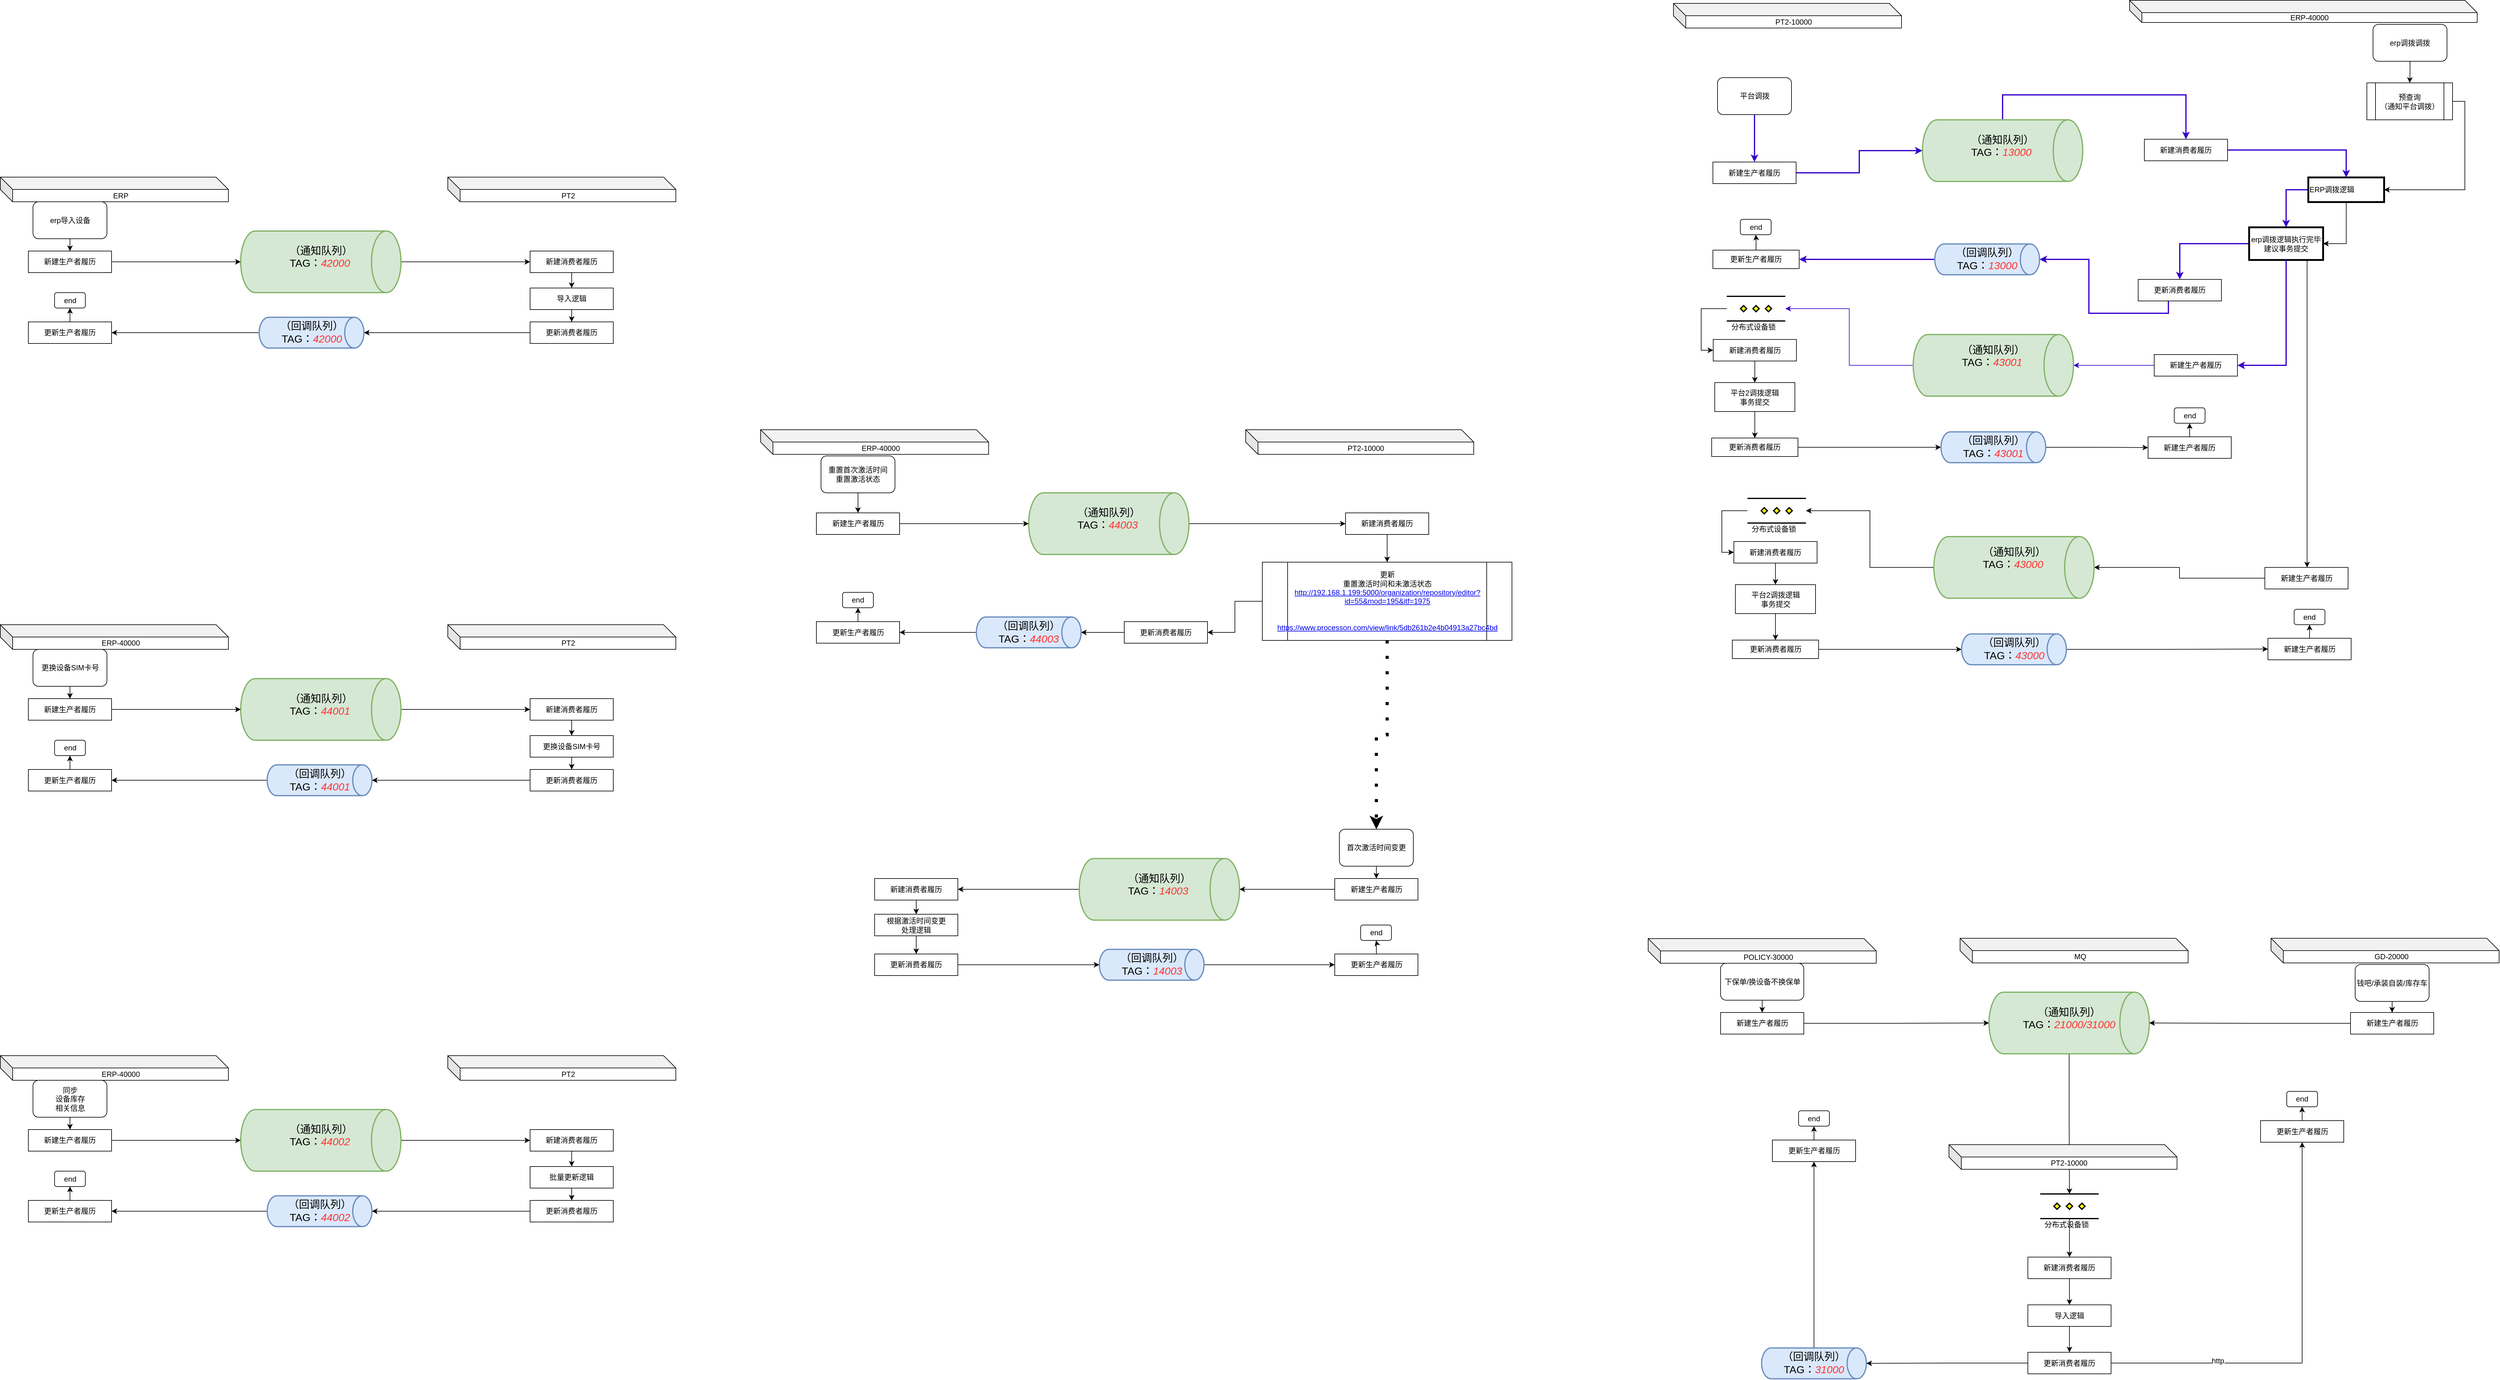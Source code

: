 <mxfile version="12.2.6" type="github" pages="1">
  <diagram name="Page-1" id="74e2e168-ea6b-b213-b513-2b3c1d86103e">
    <mxGraphModel dx="8040" dy="4373" grid="1" gridSize="10" guides="1" tooltips="1" connect="1" arrows="1" fold="1" page="1" pageScale="1" pageWidth="1100" pageHeight="850" background="#ffffff" math="0" shadow="0">
      <root>
        <mxCell id="0"/>
        <mxCell id="1" parent="0"/>
        <mxCell id="9OqRoaYShbifYLGB0QwJ-5" style="edgeStyle=orthogonalEdgeStyle;rounded=0;orthogonalLoop=1;jettySize=auto;html=1;fillColor=#6a00ff;strokeColor=#3700CC;strokeWidth=2;entryX=0.5;entryY=0;entryDx=0;entryDy=0;" parent="1" source="9OqRoaYShbifYLGB0QwJ-1" target="9OqRoaYShbifYLGB0QwJ-36" edge="1">
          <mxGeometry relative="1" as="geometry">
            <mxPoint x="95" y="-1175" as="targetPoint"/>
            <Array as="points">
              <mxPoint x="-15" y="-1302"/>
              <mxPoint x="283" y="-1302"/>
            </Array>
          </mxGeometry>
        </mxCell>
        <mxCell id="9OqRoaYShbifYLGB0QwJ-1" value="&lt;font&gt;&lt;span style=&quot;font-size: 17px&quot;&gt;（通知队列）&lt;/span&gt;&lt;br&gt;&lt;div style=&quot;text-align: left&quot;&gt;&lt;span style=&quot;font-size: 17px&quot;&gt;TAG：&lt;i&gt;&lt;font color=&quot;#ff3333&quot;&gt;13000&lt;/font&gt;&lt;/i&gt;&lt;/span&gt;&lt;/div&gt;&lt;div style=&quot;text-align: left&quot;&gt;&lt;br&gt;&lt;/div&gt;&lt;/font&gt;" style="strokeWidth=2;html=1;shape=mxgraph.flowchart.direct_data;whiteSpace=wrap;align=center;fillColor=#d5e8d4;strokeColor=#82b366;" parent="1" vertex="1">
          <mxGeometry x="-145" y="-1261.5" width="260" height="100" as="geometry"/>
        </mxCell>
        <mxCell id="9OqRoaYShbifYLGB0QwJ-15" style="edgeStyle=orthogonalEdgeStyle;rounded=0;orthogonalLoop=1;jettySize=auto;html=1;fillColor=#6a00ff;strokeColor=#3700CC;strokeWidth=2;" parent="1" source="9OqRoaYShbifYLGB0QwJ-3" target="9OqRoaYShbifYLGB0QwJ-14" edge="1">
          <mxGeometry relative="1" as="geometry"/>
        </mxCell>
        <mxCell id="9OqRoaYShbifYLGB0QwJ-3" value="平台调拨" style="rounded=1;whiteSpace=wrap;html=1;" parent="1" vertex="1">
          <mxGeometry x="-477.5" y="-1330" width="120" height="60" as="geometry"/>
        </mxCell>
        <mxCell id="9OqRoaYShbifYLGB0QwJ-9" style="edgeStyle=orthogonalEdgeStyle;rounded=0;orthogonalLoop=1;jettySize=auto;html=1;exitX=0;exitY=0.5;exitDx=0;exitDy=0;entryX=0.5;entryY=0;entryDx=0;entryDy=0;fillColor=#6a00ff;strokeColor=#3700CC;strokeWidth=2;" parent="1" source="9OqRoaYShbifYLGB0QwJ-6" target="9OqRoaYShbifYLGB0QwJ-10" edge="1">
          <mxGeometry relative="1" as="geometry">
            <mxPoint x="255" y="-724" as="targetPoint"/>
          </mxGeometry>
        </mxCell>
        <mxCell id="WbZyfgGSFHivBz08xxK0-1" style="edgeStyle=orthogonalEdgeStyle;rounded=0;orthogonalLoop=1;jettySize=auto;html=1;entryX=1;entryY=0.5;entryDx=0;entryDy=0;strokeColor=#000000;strokeWidth=1;" edge="1" parent="1" source="9OqRoaYShbifYLGB0QwJ-6" target="9OqRoaYShbifYLGB0QwJ-10">
          <mxGeometry relative="1" as="geometry"/>
        </mxCell>
        <mxCell id="9OqRoaYShbifYLGB0QwJ-6" value="ERP调拨逻辑" style="rounded=0;whiteSpace=wrap;html=1;align=left;strokeWidth=3;" parent="1" vertex="1">
          <mxGeometry x="481" y="-1168" width="123" height="40" as="geometry"/>
        </mxCell>
        <mxCell id="9OqRoaYShbifYLGB0QwJ-43" style="edgeStyle=orthogonalEdgeStyle;rounded=0;orthogonalLoop=1;jettySize=auto;html=1;entryX=0.5;entryY=0;entryDx=0;entryDy=0;fillColor=#6a00ff;strokeColor=#3700CC;strokeWidth=2;" parent="1" source="9OqRoaYShbifYLGB0QwJ-10" target="9OqRoaYShbifYLGB0QwJ-40" edge="1">
          <mxGeometry relative="1" as="geometry"/>
        </mxCell>
        <mxCell id="WbZyfgGSFHivBz08xxK0-20" style="edgeStyle=orthogonalEdgeStyle;rounded=0;orthogonalLoop=1;jettySize=auto;html=1;strokeColor=#000000;strokeWidth=1;" edge="1" parent="1" source="9OqRoaYShbifYLGB0QwJ-10" target="WbZyfgGSFHivBz08xxK0-5">
          <mxGeometry relative="1" as="geometry">
            <Array as="points">
              <mxPoint x="479" y="-919.5"/>
              <mxPoint x="479" y="-919.5"/>
            </Array>
          </mxGeometry>
        </mxCell>
        <mxCell id="9OqRoaYShbifYLGB0QwJ-10" value="erp调拨逻辑执行完毕&lt;br&gt;建议事务提交" style="rounded=0;whiteSpace=wrap;html=1;strokeWidth=3;" parent="1" vertex="1">
          <mxGeometry x="385" y="-1087" width="120" height="53" as="geometry"/>
        </mxCell>
        <mxCell id="9OqRoaYShbifYLGB0QwJ-19" style="edgeStyle=orthogonalEdgeStyle;rounded=0;orthogonalLoop=1;jettySize=auto;html=1;fillColor=#6a00ff;strokeColor=#3700CC;strokeWidth=2;" parent="1" source="9OqRoaYShbifYLGB0QwJ-11" target="9OqRoaYShbifYLGB0QwJ-20" edge="1">
          <mxGeometry relative="1" as="geometry">
            <mxPoint x="-425" y="-965" as="targetPoint"/>
          </mxGeometry>
        </mxCell>
        <mxCell id="9OqRoaYShbifYLGB0QwJ-11" value="&lt;font&gt;&lt;span style=&quot;font-size: 17px&quot;&gt;（回调队列）&lt;br&gt;&lt;/span&gt;&lt;span style=&quot;font-family: &amp;#34;helvetica&amp;#34; , &amp;#34;arial&amp;#34; , sans-serif ; font-size: 0px ; white-space: nowrap&quot;&gt;%3CmxGraphModel%3E%3Croot%3E%3CmxCell%20id%3D%220%22%2F%3E%3CmxCell%20id%3D%221%22%20parent%3D%220%22%2F%3E%3CmxCell%20id%3D%222%22%20value%3D%22end%22%20style%3D%22rounded%3D1%3BwhiteSpace%3Dwrap%3Bhtml%3D1%3B%22%20vertex%3D%221%22%20parent%3D%221%22%3E%3CmxGeometry%20x%3D%22-997.5%22%20y%3D%22-570%22%20width%3D%2250%22%20height%3D%2225%22%20as%3D%22geometry%22%2F%3E%3C%2FmxCell%3E%3C%2Froot%3E%3C%2FmxGraphModel%3&lt;/span&gt;&lt;span style=&quot;font-size: 17px ; text-align: left&quot;&gt;TAG：&lt;/span&gt;&lt;i style=&quot;font-size: 17px ; text-align: left&quot;&gt;&lt;font color=&quot;#ff3333&quot;&gt;13000&lt;/font&gt;&lt;/i&gt;&lt;span style=&quot;font-family: &amp;#34;helvetica&amp;#34; , &amp;#34;arial&amp;#34; , sans-serif ; font-size: 0px ; white-space: nowrap&quot;&gt;%3CmxGraphModel%3E%3Croot%3E%3CmxCell%20id%3D%220%22%2F%3E%3CmxCell%20id%3D%221%22%20parent%3D%220%22%2F%3E%3CmxCell%20id%3D%222%22%20value%3D%22end%22%20style%3D%22rounded%3D1%3BwhiteSpace%3Dwrap%3Bhtml%3D1%3B%22%20vertex%3D%221%22%20parent%3D%221%22%3E%3CmxGeometry%20x%3D%22-997.5%22%20y%3D%22-570%22%20width%3D%2250%22%20height%3D%2225%22%20as%3D%22geometry%22%2F%3E%3C%2FmxCell%3E%3C%2Froot%3E%3C%2FmxGraphModel%3E&lt;/span&gt;&lt;span style=&quot;font-family: &amp;#34;helvetica&amp;#34; , &amp;#34;arial&amp;#34; , sans-serif ; font-size: 0px ; white-space: nowrap&quot;&gt;%3CmxGraphModel%3E%3Croot%3E%3CmxCell%20id%3D%220%22%2F%3E%3CmxCell%20id%3D%221%22%20parent%3D%220%22%2F%3E%3CmxCell%20id%3D%222%22%20value%3D%22end%22%20style%3D%22rounded%3D1%3BwhiteSpace%3Dwrap%3Bhtml%3D1%3B%22%20vertex%3D%221%22%20parent%3D%221%22%3E%3CmxGeometry%20x%3D%22-997.5%22%20y%3D%22-570%22%20width%3D%2250%22%20height%3D%2225%22%20as%3D%22geometry%22%2F%3E%3C%2FmxCell%3E%3C%2Froot%3E%3C%2FmxGraphModel%3E&lt;/span&gt;&lt;span style=&quot;font-size: 17px&quot;&gt;&lt;br&gt;&lt;/span&gt;&lt;/font&gt;" style="strokeWidth=2;html=1;shape=mxgraph.flowchart.direct_data;whiteSpace=wrap;align=center;fillColor=#dae8fc;strokeColor=#6c8ebf;" parent="1" vertex="1">
          <mxGeometry x="-125" y="-1060" width="170" height="50" as="geometry"/>
        </mxCell>
        <mxCell id="9OqRoaYShbifYLGB0QwJ-18" style="edgeStyle=orthogonalEdgeStyle;rounded=0;orthogonalLoop=1;jettySize=auto;html=1;strokeWidth=2;fillColor=#6a00ff;strokeColor=#3700CC;" parent="1" source="9OqRoaYShbifYLGB0QwJ-14" target="9OqRoaYShbifYLGB0QwJ-1" edge="1">
          <mxGeometry relative="1" as="geometry"/>
        </mxCell>
        <mxCell id="9OqRoaYShbifYLGB0QwJ-14" value="新建生产者履历" style="rounded=0;whiteSpace=wrap;html=1;" parent="1" vertex="1">
          <mxGeometry x="-485" y="-1193" width="135" height="35" as="geometry"/>
        </mxCell>
        <mxCell id="9OqRoaYShbifYLGB0QwJ-56" style="edgeStyle=orthogonalEdgeStyle;rounded=0;orthogonalLoop=1;jettySize=auto;html=1;entryX=0.5;entryY=1;entryDx=0;entryDy=0;strokeWidth=1;" parent="1" source="9OqRoaYShbifYLGB0QwJ-20" target="9OqRoaYShbifYLGB0QwJ-51" edge="1">
          <mxGeometry relative="1" as="geometry"/>
        </mxCell>
        <mxCell id="9OqRoaYShbifYLGB0QwJ-20" value="更新生产者履历" style="rounded=0;whiteSpace=wrap;html=1;" parent="1" vertex="1">
          <mxGeometry x="-485" y="-1050" width="140" height="30" as="geometry"/>
        </mxCell>
        <mxCell id="9OqRoaYShbifYLGB0QwJ-23" style="edgeStyle=orthogonalEdgeStyle;rounded=0;orthogonalLoop=1;jettySize=auto;html=1;exitX=0;exitY=0.5;exitDx=0;exitDy=0;fillColor=#6a00ff;strokeColor=#3700CC;" parent="1" source="9OqRoaYShbifYLGB0QwJ-30" target="9OqRoaYShbifYLGB0QwJ-24" edge="1">
          <mxGeometry relative="1" as="geometry">
            <mxPoint x="185" y="-845" as="targetPoint"/>
            <mxPoint x="385" y="-845" as="sourcePoint"/>
          </mxGeometry>
        </mxCell>
        <mxCell id="9OqRoaYShbifYLGB0QwJ-29" style="edgeStyle=orthogonalEdgeStyle;rounded=0;orthogonalLoop=1;jettySize=auto;html=1;entryX=1;entryY=0.5;entryDx=0;entryDy=0;entryPerimeter=0;fillColor=#6a00ff;strokeColor=#3700CC;" parent="1" source="9OqRoaYShbifYLGB0QwJ-24" target="9OqRoaYShbifYLGB0QwJ-63" edge="1">
          <mxGeometry relative="1" as="geometry">
            <mxPoint x="-347.5" y="-845" as="targetPoint"/>
          </mxGeometry>
        </mxCell>
        <mxCell id="9OqRoaYShbifYLGB0QwJ-24" value="&lt;font&gt;&lt;span style=&quot;font-size: 17px&quot;&gt;（通知队列）&lt;/span&gt;&lt;br&gt;&lt;div style=&quot;text-align: left&quot;&gt;&lt;span style=&quot;font-size: 17px&quot;&gt;TAG：&lt;/span&gt;&lt;i style=&quot;font-size: 17px&quot;&gt;&lt;font color=&quot;#ff3333&quot;&gt;43001&lt;/font&gt;&lt;/i&gt;&lt;span style=&quot;font-size: 17px&quot;&gt;&lt;br&gt;&lt;/span&gt;&lt;/div&gt;&lt;div style=&quot;text-align: left&quot;&gt;&lt;br&gt;&lt;/div&gt;&lt;br&gt;&lt;/font&gt;" style="strokeWidth=2;html=1;shape=mxgraph.flowchart.direct_data;whiteSpace=wrap;align=center;fillColor=#d5e8d4;strokeColor=#82b366;" parent="1" vertex="1">
          <mxGeometry x="-160" y="-913" width="260" height="100" as="geometry"/>
        </mxCell>
        <mxCell id="MO7SUTFCpSmHmxjMydiH-165" style="edgeStyle=orthogonalEdgeStyle;rounded=0;orthogonalLoop=1;jettySize=auto;html=1;entryX=1;entryY=0.5;entryDx=0;entryDy=0;strokeWidth=1;exitX=1;exitY=0.5;exitDx=0;exitDy=0;" parent="1" source="9OqRoaYShbifYLGB0QwJ-28" target="9OqRoaYShbifYLGB0QwJ-6" edge="1">
          <mxGeometry relative="1" as="geometry"/>
        </mxCell>
        <mxCell id="9OqRoaYShbifYLGB0QwJ-28" value="预查询&lt;br&gt;&lt;span style=&quot;white-space: normal&quot;&gt;（通知平台调拨）&lt;/span&gt;" style="shape=process;whiteSpace=wrap;html=1;backgroundOutline=1;" parent="1" vertex="1">
          <mxGeometry x="576" y="-1321.5" width="139" height="60" as="geometry"/>
        </mxCell>
        <mxCell id="9OqRoaYShbifYLGB0QwJ-30" value="新建生产者履历" style="rounded=0;whiteSpace=wrap;html=1;" parent="1" vertex="1">
          <mxGeometry x="231" y="-880.5" width="135" height="35" as="geometry"/>
        </mxCell>
        <mxCell id="9OqRoaYShbifYLGB0QwJ-33" style="edgeStyle=orthogonalEdgeStyle;rounded=0;orthogonalLoop=1;jettySize=auto;html=1;" parent="1" source="9OqRoaYShbifYLGB0QwJ-31" target="9OqRoaYShbifYLGB0QwJ-32" edge="1">
          <mxGeometry relative="1" as="geometry"/>
        </mxCell>
        <mxCell id="9OqRoaYShbifYLGB0QwJ-31" value="平台2调拨逻辑&lt;br&gt;事务提交" style="rounded=0;whiteSpace=wrap;html=1;" parent="1" vertex="1">
          <mxGeometry x="-482" y="-835" width="130" height="47" as="geometry"/>
        </mxCell>
        <mxCell id="9OqRoaYShbifYLGB0QwJ-35" style="edgeStyle=orthogonalEdgeStyle;rounded=0;orthogonalLoop=1;jettySize=auto;html=1;entryX=0;entryY=0.5;entryDx=0;entryDy=0;entryPerimeter=0;" parent="1" source="9OqRoaYShbifYLGB0QwJ-32" target="9OqRoaYShbifYLGB0QwJ-34" edge="1">
          <mxGeometry relative="1" as="geometry"/>
        </mxCell>
        <mxCell id="9OqRoaYShbifYLGB0QwJ-32" value="更新消费者履历" style="rounded=0;whiteSpace=wrap;html=1;" parent="1" vertex="1">
          <mxGeometry x="-487" y="-745" width="140" height="30" as="geometry"/>
        </mxCell>
        <mxCell id="9OqRoaYShbifYLGB0QwJ-48" style="edgeStyle=orthogonalEdgeStyle;rounded=0;orthogonalLoop=1;jettySize=auto;html=1;strokeWidth=1;entryX=0;entryY=0.5;entryDx=0;entryDy=0;" parent="1" source="9OqRoaYShbifYLGB0QwJ-34" target="9OqRoaYShbifYLGB0QwJ-49" edge="1">
          <mxGeometry relative="1" as="geometry">
            <mxPoint x="385" y="-730" as="targetPoint"/>
          </mxGeometry>
        </mxCell>
        <mxCell id="9OqRoaYShbifYLGB0QwJ-34" value="&lt;font&gt;&lt;span style=&quot;font-size: 17px&quot;&gt;（回调队列）&lt;br&gt;&lt;/span&gt;&lt;span style=&quot;font-size: 17px ; text-align: left&quot;&gt;TAG：&lt;/span&gt;&lt;i style=&quot;font-size: 17px ; text-align: left&quot;&gt;&lt;font color=&quot;#ff3333&quot;&gt;43001&lt;/font&gt;&lt;/i&gt;&lt;span style=&quot;font-size: 17px&quot;&gt;&lt;br&gt;&lt;/span&gt;&lt;/font&gt;" style="strokeWidth=2;html=1;shape=mxgraph.flowchart.direct_data;whiteSpace=wrap;align=center;fillColor=#dae8fc;strokeColor=#6c8ebf;" parent="1" vertex="1">
          <mxGeometry x="-115" y="-755" width="170" height="50" as="geometry"/>
        </mxCell>
        <mxCell id="9OqRoaYShbifYLGB0QwJ-37" style="edgeStyle=orthogonalEdgeStyle;rounded=0;orthogonalLoop=1;jettySize=auto;html=1;strokeColor=#3700CC;strokeWidth=2;fillColor=#6a00ff;" parent="1" source="9OqRoaYShbifYLGB0QwJ-36" target="9OqRoaYShbifYLGB0QwJ-6" edge="1">
          <mxGeometry relative="1" as="geometry"/>
        </mxCell>
        <mxCell id="9OqRoaYShbifYLGB0QwJ-36" value="新建消费者履历" style="rounded=0;whiteSpace=wrap;html=1;" parent="1" vertex="1">
          <mxGeometry x="215" y="-1230" width="135" height="35" as="geometry"/>
        </mxCell>
        <mxCell id="9OqRoaYShbifYLGB0QwJ-45" style="edgeStyle=orthogonalEdgeStyle;rounded=0;orthogonalLoop=1;jettySize=auto;html=1;entryX=1;entryY=0.5;entryDx=0;entryDy=0;entryPerimeter=0;exitX=0.363;exitY=1;exitDx=0;exitDy=0;exitPerimeter=0;fillColor=#6a00ff;strokeColor=#3700CC;strokeWidth=2;" parent="1" source="9OqRoaYShbifYLGB0QwJ-40" target="9OqRoaYShbifYLGB0QwJ-11" edge="1">
          <mxGeometry relative="1" as="geometry"/>
        </mxCell>
        <mxCell id="9OqRoaYShbifYLGB0QwJ-78" style="edgeStyle=orthogonalEdgeStyle;rounded=0;orthogonalLoop=1;jettySize=auto;html=1;strokeWidth=2;exitX=0.5;exitY=1;exitDx=0;exitDy=0;fillColor=#6a00ff;strokeColor=#3700CC;" parent="1" source="9OqRoaYShbifYLGB0QwJ-10" target="9OqRoaYShbifYLGB0QwJ-30" edge="1">
          <mxGeometry relative="1" as="geometry">
            <mxPoint x="285" y="-965" as="sourcePoint"/>
            <Array as="points">
              <mxPoint x="445" y="-995"/>
              <mxPoint x="445" y="-995"/>
            </Array>
          </mxGeometry>
        </mxCell>
        <mxCell id="9OqRoaYShbifYLGB0QwJ-40" value="更新消费者履历" style="rounded=0;whiteSpace=wrap;html=1;" parent="1" vertex="1">
          <mxGeometry x="205" y="-1002.5" width="135" height="35" as="geometry"/>
        </mxCell>
        <mxCell id="9OqRoaYShbifYLGB0QwJ-47" style="edgeStyle=orthogonalEdgeStyle;rounded=0;orthogonalLoop=1;jettySize=auto;html=1;strokeWidth=1;" parent="1" source="9OqRoaYShbifYLGB0QwJ-46" target="9OqRoaYShbifYLGB0QwJ-31" edge="1">
          <mxGeometry relative="1" as="geometry"/>
        </mxCell>
        <mxCell id="9OqRoaYShbifYLGB0QwJ-46" value="新建消费者履历" style="rounded=0;whiteSpace=wrap;html=1;" parent="1" vertex="1">
          <mxGeometry x="-484.5" y="-905" width="135" height="35" as="geometry"/>
        </mxCell>
        <mxCell id="9OqRoaYShbifYLGB0QwJ-53" style="edgeStyle=orthogonalEdgeStyle;rounded=0;orthogonalLoop=1;jettySize=auto;html=1;strokeWidth=1;entryX=0.5;entryY=1;entryDx=0;entryDy=0;" parent="1" source="9OqRoaYShbifYLGB0QwJ-49" target="9OqRoaYShbifYLGB0QwJ-52" edge="1">
          <mxGeometry relative="1" as="geometry">
            <mxPoint x="289" y="-767" as="targetPoint"/>
          </mxGeometry>
        </mxCell>
        <mxCell id="9OqRoaYShbifYLGB0QwJ-49" value="新建生产者履历" style="rounded=0;whiteSpace=wrap;html=1;" parent="1" vertex="1">
          <mxGeometry x="221" y="-747" width="135" height="35" as="geometry"/>
        </mxCell>
        <mxCell id="9OqRoaYShbifYLGB0QwJ-51" value="end" style="rounded=1;whiteSpace=wrap;html=1;" parent="1" vertex="1">
          <mxGeometry x="-440.5" y="-1100" width="50" height="25" as="geometry"/>
        </mxCell>
        <mxCell id="9OqRoaYShbifYLGB0QwJ-52" value="end" style="rounded=1;whiteSpace=wrap;html=1;" parent="1" vertex="1">
          <mxGeometry x="263.5" y="-794" width="50" height="25" as="geometry"/>
        </mxCell>
        <mxCell id="9OqRoaYShbifYLGB0QwJ-74" style="edgeStyle=orthogonalEdgeStyle;rounded=0;orthogonalLoop=1;jettySize=auto;html=1;entryX=0.5;entryY=0;entryDx=0;entryDy=0;strokeWidth=1;" parent="1" source="9OqRoaYShbifYLGB0QwJ-58" target="9OqRoaYShbifYLGB0QwJ-28" edge="1">
          <mxGeometry relative="1" as="geometry"/>
        </mxCell>
        <mxCell id="9OqRoaYShbifYLGB0QwJ-58" value="erp调拨调拨" style="rounded=1;whiteSpace=wrap;html=1;" parent="1" vertex="1">
          <mxGeometry x="586" y="-1416.5" width="120" height="60" as="geometry"/>
        </mxCell>
        <mxCell id="9OqRoaYShbifYLGB0QwJ-65" style="edgeStyle=orthogonalEdgeStyle;rounded=0;orthogonalLoop=1;jettySize=auto;html=1;entryX=0;entryY=0.5;entryDx=0;entryDy=0;strokeWidth=1;" parent="1" source="9OqRoaYShbifYLGB0QwJ-63" target="9OqRoaYShbifYLGB0QwJ-46" edge="1">
          <mxGeometry relative="1" as="geometry">
            <Array as="points">
              <mxPoint x="-504" y="-955"/>
              <mxPoint x="-504" y="-887"/>
            </Array>
          </mxGeometry>
        </mxCell>
        <mxCell id="9OqRoaYShbifYLGB0QwJ-63" value="" style="verticalLabelPosition=bottom;verticalAlign=top;html=1;strokeWidth=2;shape=mxgraph.flowchart.parallel_mode;pointerEvents=1" parent="1" vertex="1">
          <mxGeometry x="-462.5" y="-975" width="95" height="40" as="geometry"/>
        </mxCell>
        <mxCell id="9OqRoaYShbifYLGB0QwJ-64" value="分布式设备锁" style="text;html=1;resizable=0;points=[];autosize=1;align=left;verticalAlign=top;spacingTop=-4;" parent="1" vertex="1">
          <mxGeometry x="-457.5" y="-935" width="90" height="20" as="geometry"/>
        </mxCell>
        <mxCell id="9OqRoaYShbifYLGB0QwJ-68" style="edgeStyle=orthogonalEdgeStyle;rounded=0;orthogonalLoop=1;jettySize=auto;html=1;entryX=0.5;entryY=0;entryDx=0;entryDy=0;strokeWidth=1;" parent="1" source="9OqRoaYShbifYLGB0QwJ-66" target="9OqRoaYShbifYLGB0QwJ-70" edge="1">
          <mxGeometry relative="1" as="geometry"/>
        </mxCell>
        <mxCell id="9OqRoaYShbifYLGB0QwJ-66" value="erp导入设备" style="rounded=1;whiteSpace=wrap;html=1;" parent="1" vertex="1">
          <mxGeometry x="-3210.5" y="-1128.5" width="120" height="60" as="geometry"/>
        </mxCell>
        <mxCell id="9OqRoaYShbifYLGB0QwJ-72" style="edgeStyle=orthogonalEdgeStyle;rounded=0;orthogonalLoop=1;jettySize=auto;html=1;entryX=0;entryY=0.5;entryDx=0;entryDy=0;strokeWidth=1;" parent="1" source="9OqRoaYShbifYLGB0QwJ-67" target="9OqRoaYShbifYLGB0QwJ-69" edge="1">
          <mxGeometry relative="1" as="geometry"/>
        </mxCell>
        <mxCell id="9OqRoaYShbifYLGB0QwJ-67" value="&lt;font&gt;&lt;span style=&quot;font-size: 17px&quot;&gt;（通知队列）&lt;/span&gt;&lt;br&gt;&lt;div style=&quot;text-align: left&quot;&gt;&lt;span style=&quot;font-size: 17px&quot;&gt;TAG：&lt;i&gt;&lt;font color=&quot;#ff3333&quot;&gt;42000&lt;/font&gt;&lt;/i&gt;&lt;/span&gt;&lt;/div&gt;&lt;div style=&quot;text-align: left&quot;&gt;&lt;br&gt;&lt;/div&gt;&lt;/font&gt;" style="strokeWidth=2;html=1;shape=mxgraph.flowchart.direct_data;whiteSpace=wrap;align=center;fillColor=#d5e8d4;strokeColor=#82b366;" parent="1" vertex="1">
          <mxGeometry x="-2873.5" y="-1081" width="260" height="100" as="geometry"/>
        </mxCell>
        <mxCell id="MO7SUTFCpSmHmxjMydiH-1" style="edgeStyle=orthogonalEdgeStyle;rounded=0;orthogonalLoop=1;jettySize=auto;html=1;entryX=0.5;entryY=0;entryDx=0;entryDy=0;" parent="1" source="9OqRoaYShbifYLGB0QwJ-69" target="MO7SUTFCpSmHmxjMydiH-2" edge="1">
          <mxGeometry relative="1" as="geometry">
            <mxPoint x="-2336.5" y="-978.5" as="targetPoint"/>
          </mxGeometry>
        </mxCell>
        <mxCell id="9OqRoaYShbifYLGB0QwJ-69" value="新建消费者履历" style="rounded=0;whiteSpace=wrap;html=1;" parent="1" vertex="1">
          <mxGeometry x="-2404" y="-1048.5" width="135" height="35" as="geometry"/>
        </mxCell>
        <mxCell id="9OqRoaYShbifYLGB0QwJ-71" style="edgeStyle=orthogonalEdgeStyle;rounded=0;orthogonalLoop=1;jettySize=auto;html=1;strokeWidth=1;" parent="1" source="9OqRoaYShbifYLGB0QwJ-70" target="9OqRoaYShbifYLGB0QwJ-67" edge="1">
          <mxGeometry relative="1" as="geometry"/>
        </mxCell>
        <mxCell id="9OqRoaYShbifYLGB0QwJ-70" value="新建生产者履历" style="rounded=0;whiteSpace=wrap;html=1;" parent="1" vertex="1">
          <mxGeometry x="-3218" y="-1048.5" width="135" height="35" as="geometry"/>
        </mxCell>
        <mxCell id="MO7SUTFCpSmHmxjMydiH-7" style="edgeStyle=orthogonalEdgeStyle;rounded=0;orthogonalLoop=1;jettySize=auto;html=1;entryX=1;entryY=0.5;entryDx=0;entryDy=0;" parent="1" source="9OqRoaYShbifYLGB0QwJ-73" target="MO7SUTFCpSmHmxjMydiH-8" edge="1">
          <mxGeometry relative="1" as="geometry">
            <mxPoint x="-3073.5" y="-916" as="targetPoint"/>
          </mxGeometry>
        </mxCell>
        <mxCell id="9OqRoaYShbifYLGB0QwJ-73" value="&lt;font&gt;&lt;span style=&quot;font-size: 17px&quot;&gt;（回调队列）&lt;br&gt;&lt;/span&gt;&lt;span style=&quot;font-size: 17px ; text-align: left&quot;&gt;TAG：&lt;/span&gt;&lt;i style=&quot;font-size: 17px ; text-align: left&quot;&gt;&lt;font color=&quot;#ff3333&quot;&gt;42000&lt;/font&gt;&lt;/i&gt;&lt;span style=&quot;font-size: 17px&quot;&gt;&lt;br&gt;&lt;/span&gt;&lt;/font&gt;" style="strokeWidth=2;html=1;shape=mxgraph.flowchart.direct_data;whiteSpace=wrap;align=center;fillColor=#dae8fc;strokeColor=#6c8ebf;" parent="1" vertex="1">
          <mxGeometry x="-2843.5" y="-941" width="170" height="50" as="geometry"/>
        </mxCell>
        <mxCell id="MO7SUTFCpSmHmxjMydiH-5" value="" style="edgeStyle=orthogonalEdgeStyle;rounded=0;orthogonalLoop=1;jettySize=auto;html=1;" parent="1" source="MO7SUTFCpSmHmxjMydiH-2" target="MO7SUTFCpSmHmxjMydiH-4" edge="1">
          <mxGeometry relative="1" as="geometry"/>
        </mxCell>
        <mxCell id="MO7SUTFCpSmHmxjMydiH-2" value="导入逻辑" style="rounded=0;whiteSpace=wrap;html=1;" parent="1" vertex="1">
          <mxGeometry x="-2404" y="-988.5" width="135" height="35" as="geometry"/>
        </mxCell>
        <mxCell id="MO7SUTFCpSmHmxjMydiH-6" style="edgeStyle=orthogonalEdgeStyle;rounded=0;orthogonalLoop=1;jettySize=auto;html=1;" parent="1" source="MO7SUTFCpSmHmxjMydiH-4" target="9OqRoaYShbifYLGB0QwJ-73" edge="1">
          <mxGeometry relative="1" as="geometry"/>
        </mxCell>
        <mxCell id="MO7SUTFCpSmHmxjMydiH-4" value="更新消费者履历" style="rounded=0;whiteSpace=wrap;html=1;" parent="1" vertex="1">
          <mxGeometry x="-2404" y="-933.5" width="135" height="35" as="geometry"/>
        </mxCell>
        <mxCell id="MO7SUTFCpSmHmxjMydiH-10" style="edgeStyle=orthogonalEdgeStyle;rounded=0;orthogonalLoop=1;jettySize=auto;html=1;entryX=0.5;entryY=1;entryDx=0;entryDy=0;" parent="1" source="MO7SUTFCpSmHmxjMydiH-8" target="MO7SUTFCpSmHmxjMydiH-9" edge="1">
          <mxGeometry relative="1" as="geometry"/>
        </mxCell>
        <mxCell id="MO7SUTFCpSmHmxjMydiH-8" value="更新生产者履历" style="rounded=0;whiteSpace=wrap;html=1;" parent="1" vertex="1">
          <mxGeometry x="-3218" y="-933.5" width="135" height="35" as="geometry"/>
        </mxCell>
        <mxCell id="MO7SUTFCpSmHmxjMydiH-9" value="end" style="rounded=1;whiteSpace=wrap;html=1;" parent="1" vertex="1">
          <mxGeometry x="-3175.5" y="-981" width="50" height="25" as="geometry"/>
        </mxCell>
        <mxCell id="MO7SUTFCpSmHmxjMydiH-11" value="PT2" style="shape=cube;whiteSpace=wrap;html=1;boundedLbl=1;backgroundOutline=1;darkOpacity=0.05;darkOpacity2=0.1;" parent="1" vertex="1">
          <mxGeometry x="-2537.5" y="-1168.5" width="370" height="40" as="geometry"/>
        </mxCell>
        <mxCell id="MO7SUTFCpSmHmxjMydiH-12" value="ERP" style="shape=cube;whiteSpace=wrap;html=1;boundedLbl=1;backgroundOutline=1;darkOpacity=0.05;darkOpacity2=0.1;" parent="1" vertex="1">
          <mxGeometry x="-3263.5" y="-1168.5" width="370" height="40" as="geometry"/>
        </mxCell>
        <mxCell id="MO7SUTFCpSmHmxjMydiH-13" value="ERP-40000" style="shape=cube;whiteSpace=wrap;html=1;boundedLbl=1;backgroundOutline=1;darkOpacity=0.05;darkOpacity2=0.1;" parent="1" vertex="1">
          <mxGeometry x="191" y="-1455.5" width="564" height="36" as="geometry"/>
        </mxCell>
        <mxCell id="MO7SUTFCpSmHmxjMydiH-14" value="PT2-10000" style="shape=cube;whiteSpace=wrap;html=1;boundedLbl=1;backgroundOutline=1;darkOpacity=0.05;darkOpacity2=0.1;" parent="1" vertex="1">
          <mxGeometry x="-549" y="-1450.5" width="370" height="40" as="geometry"/>
        </mxCell>
        <mxCell id="MO7SUTFCpSmHmxjMydiH-45" style="edgeStyle=orthogonalEdgeStyle;rounded=0;orthogonalLoop=1;jettySize=auto;html=1;" parent="1" source="MO7SUTFCpSmHmxjMydiH-18" target="MO7SUTFCpSmHmxjMydiH-40" edge="1">
          <mxGeometry relative="1" as="geometry"/>
        </mxCell>
        <mxCell id="MO7SUTFCpSmHmxjMydiH-18" value="&lt;font&gt;&lt;span style=&quot;font-size: 17px&quot;&gt;（通知队列）&lt;/span&gt;&lt;br&gt;&lt;div style=&quot;text-align: left&quot;&gt;&lt;span style=&quot;font-size: 17px&quot;&gt;TAG：&lt;i&gt;&lt;font color=&quot;#ff3333&quot;&gt;21000/31000&lt;/font&gt;&lt;/i&gt;&lt;/span&gt;&lt;/div&gt;&lt;div style=&quot;text-align: left&quot;&gt;&lt;br&gt;&lt;/div&gt;&lt;/font&gt;" style="strokeWidth=2;html=1;shape=mxgraph.flowchart.direct_data;whiteSpace=wrap;align=center;fillColor=#d5e8d4;strokeColor=#82b366;" parent="1" vertex="1">
          <mxGeometry x="-37" y="154.5" width="260" height="100" as="geometry"/>
        </mxCell>
        <mxCell id="MO7SUTFCpSmHmxjMydiH-19" style="edgeStyle=orthogonalEdgeStyle;rounded=0;orthogonalLoop=1;jettySize=auto;html=1;entryX=0.5;entryY=0;entryDx=0;entryDy=0;" parent="1" source="MO7SUTFCpSmHmxjMydiH-20" target="MO7SUTFCpSmHmxjMydiH-26" edge="1">
          <mxGeometry relative="1" as="geometry">
            <mxPoint x="95.5" y="672" as="targetPoint"/>
          </mxGeometry>
        </mxCell>
        <mxCell id="MO7SUTFCpSmHmxjMydiH-20" value="新建消费者履历" style="rounded=0;whiteSpace=wrap;html=1;" parent="1" vertex="1">
          <mxGeometry x="26" y="584.5" width="135" height="35" as="geometry"/>
        </mxCell>
        <mxCell id="MO7SUTFCpSmHmxjMydiH-110" style="edgeStyle=orthogonalEdgeStyle;rounded=0;orthogonalLoop=1;jettySize=auto;html=1;entryX=0.5;entryY=1;entryDx=0;entryDy=0;" parent="1" source="MO7SUTFCpSmHmxjMydiH-24" target="MO7SUTFCpSmHmxjMydiH-30" edge="1">
          <mxGeometry relative="1" as="geometry"/>
        </mxCell>
        <mxCell id="MO7SUTFCpSmHmxjMydiH-24" value="&lt;font&gt;&lt;span style=&quot;font-size: 17px&quot;&gt;（回调队列）&lt;br&gt;&lt;/span&gt;&lt;span style=&quot;font-size: 17px ; text-align: left&quot;&gt;TAG：&lt;/span&gt;&lt;i style=&quot;font-size: 17px ; text-align: left&quot;&gt;&lt;font color=&quot;#ff3333&quot;&gt;31000&lt;/font&gt;&lt;/i&gt;&lt;span style=&quot;font-size: 17px&quot;&gt;&lt;br&gt;&lt;/span&gt;&lt;/font&gt;" style="strokeWidth=2;html=1;shape=mxgraph.flowchart.direct_data;whiteSpace=wrap;align=center;fillColor=#dae8fc;strokeColor=#6c8ebf;" parent="1" vertex="1">
          <mxGeometry x="-406" y="732" width="170" height="50" as="geometry"/>
        </mxCell>
        <mxCell id="MO7SUTFCpSmHmxjMydiH-25" value="" style="edgeStyle=orthogonalEdgeStyle;rounded=0;orthogonalLoop=1;jettySize=auto;html=1;" parent="1" source="MO7SUTFCpSmHmxjMydiH-26" target="MO7SUTFCpSmHmxjMydiH-28" edge="1">
          <mxGeometry relative="1" as="geometry"/>
        </mxCell>
        <mxCell id="MO7SUTFCpSmHmxjMydiH-26" value="导入逻辑" style="rounded=0;whiteSpace=wrap;html=1;" parent="1" vertex="1">
          <mxGeometry x="26" y="662" width="135" height="35" as="geometry"/>
        </mxCell>
        <mxCell id="MO7SUTFCpSmHmxjMydiH-53" style="edgeStyle=orthogonalEdgeStyle;rounded=0;orthogonalLoop=1;jettySize=auto;html=1;" parent="1" source="MO7SUTFCpSmHmxjMydiH-28" target="MO7SUTFCpSmHmxjMydiH-51" edge="1">
          <mxGeometry relative="1" as="geometry"/>
        </mxCell>
        <mxCell id="MO7SUTFCpSmHmxjMydiH-57" value="http" style="text;html=1;resizable=0;points=[];align=center;verticalAlign=middle;labelBackgroundColor=#ffffff;" parent="MO7SUTFCpSmHmxjMydiH-53" vertex="1" connectable="0">
          <mxGeometry x="-0.485" y="4" relative="1" as="geometry">
            <mxPoint x="1" as="offset"/>
          </mxGeometry>
        </mxCell>
        <mxCell id="MO7SUTFCpSmHmxjMydiH-109" style="edgeStyle=orthogonalEdgeStyle;rounded=0;orthogonalLoop=1;jettySize=auto;html=1;entryX=1;entryY=0.5;entryDx=0;entryDy=0;entryPerimeter=0;" parent="1" source="MO7SUTFCpSmHmxjMydiH-28" target="MO7SUTFCpSmHmxjMydiH-24" edge="1">
          <mxGeometry relative="1" as="geometry"/>
        </mxCell>
        <mxCell id="MO7SUTFCpSmHmxjMydiH-28" value="更新消费者履历" style="rounded=0;whiteSpace=wrap;html=1;" parent="1" vertex="1">
          <mxGeometry x="26" y="739" width="135" height="35" as="geometry"/>
        </mxCell>
        <mxCell id="MO7SUTFCpSmHmxjMydiH-29" style="edgeStyle=orthogonalEdgeStyle;rounded=0;orthogonalLoop=1;jettySize=auto;html=1;entryX=0.5;entryY=1;entryDx=0;entryDy=0;" parent="1" source="MO7SUTFCpSmHmxjMydiH-30" target="MO7SUTFCpSmHmxjMydiH-31" edge="1">
          <mxGeometry relative="1" as="geometry"/>
        </mxCell>
        <mxCell id="MO7SUTFCpSmHmxjMydiH-30" value="更新生产者履历" style="rounded=0;whiteSpace=wrap;html=1;" parent="1" vertex="1">
          <mxGeometry x="-388.5" y="394.5" width="135" height="35" as="geometry"/>
        </mxCell>
        <mxCell id="MO7SUTFCpSmHmxjMydiH-31" value="end" style="rounded=1;whiteSpace=wrap;html=1;" parent="1" vertex="1">
          <mxGeometry x="-346" y="347" width="50" height="25" as="geometry"/>
        </mxCell>
        <mxCell id="MO7SUTFCpSmHmxjMydiH-32" value="GD-20000" style="shape=cube;whiteSpace=wrap;html=1;boundedLbl=1;backgroundOutline=1;darkOpacity=0.05;darkOpacity2=0.1;" parent="1" vertex="1">
          <mxGeometry x="420.5" y="67" width="370" height="40" as="geometry"/>
        </mxCell>
        <mxCell id="MO7SUTFCpSmHmxjMydiH-33" value="PT2-10000" style="shape=cube;whiteSpace=wrap;html=1;boundedLbl=1;backgroundOutline=1;darkOpacity=0.05;darkOpacity2=0.1;" parent="1" vertex="1">
          <mxGeometry x="-102" y="402" width="370" height="40" as="geometry"/>
        </mxCell>
        <mxCell id="MO7SUTFCpSmHmxjMydiH-34" value="POLICY-30000" style="shape=cube;whiteSpace=wrap;html=1;boundedLbl=1;backgroundOutline=1;darkOpacity=0.05;darkOpacity2=0.1;" parent="1" vertex="1">
          <mxGeometry x="-590" y="67.5" width="370" height="40" as="geometry"/>
        </mxCell>
        <mxCell id="MO7SUTFCpSmHmxjMydiH-35" style="edgeStyle=orthogonalEdgeStyle;rounded=0;orthogonalLoop=1;jettySize=auto;html=1;entryX=0.5;entryY=0;entryDx=0;entryDy=0;strokeWidth=1;" parent="1" source="MO7SUTFCpSmHmxjMydiH-36" target="MO7SUTFCpSmHmxjMydiH-37" edge="1">
          <mxGeometry relative="1" as="geometry"/>
        </mxCell>
        <mxCell id="MO7SUTFCpSmHmxjMydiH-36" value="下保单/换设备不换保单" style="rounded=1;whiteSpace=wrap;html=1;" parent="1" vertex="1">
          <mxGeometry x="-472.5" y="107.5" width="135" height="60" as="geometry"/>
        </mxCell>
        <mxCell id="MO7SUTFCpSmHmxjMydiH-44" style="edgeStyle=orthogonalEdgeStyle;rounded=0;orthogonalLoop=1;jettySize=auto;html=1;" parent="1" source="MO7SUTFCpSmHmxjMydiH-37" target="MO7SUTFCpSmHmxjMydiH-18" edge="1">
          <mxGeometry relative="1" as="geometry"/>
        </mxCell>
        <mxCell id="MO7SUTFCpSmHmxjMydiH-37" value="新建生产者履历" style="rounded=0;whiteSpace=wrap;html=1;" parent="1" vertex="1">
          <mxGeometry x="-472.5" y="187.5" width="135" height="35" as="geometry"/>
        </mxCell>
        <mxCell id="MO7SUTFCpSmHmxjMydiH-42" style="edgeStyle=orthogonalEdgeStyle;rounded=0;orthogonalLoop=1;jettySize=auto;html=1;" parent="1" source="MO7SUTFCpSmHmxjMydiH-40" target="MO7SUTFCpSmHmxjMydiH-20" edge="1">
          <mxGeometry relative="1" as="geometry"/>
        </mxCell>
        <mxCell id="MO7SUTFCpSmHmxjMydiH-40" value="" style="verticalLabelPosition=bottom;verticalAlign=top;html=1;strokeWidth=2;shape=mxgraph.flowchart.parallel_mode;pointerEvents=1" parent="1" vertex="1">
          <mxGeometry x="46" y="482" width="95" height="40" as="geometry"/>
        </mxCell>
        <mxCell id="MO7SUTFCpSmHmxjMydiH-41" value="分布式设备锁" style="text;html=1;resizable=0;points=[];autosize=1;align=left;verticalAlign=top;spacingTop=-4;" parent="1" vertex="1">
          <mxGeometry x="51" y="522" width="90" height="20" as="geometry"/>
        </mxCell>
        <mxCell id="MO7SUTFCpSmHmxjMydiH-43" value="MQ" style="shape=cube;whiteSpace=wrap;html=1;boundedLbl=1;backgroundOutline=1;darkOpacity=0.05;darkOpacity2=0.1;" parent="1" vertex="1">
          <mxGeometry x="-84" y="67" width="370" height="40" as="geometry"/>
        </mxCell>
        <mxCell id="MO7SUTFCpSmHmxjMydiH-46" style="edgeStyle=orthogonalEdgeStyle;rounded=0;orthogonalLoop=1;jettySize=auto;html=1;entryX=0.5;entryY=0;entryDx=0;entryDy=0;strokeWidth=1;" parent="1" source="MO7SUTFCpSmHmxjMydiH-47" target="MO7SUTFCpSmHmxjMydiH-48" edge="1">
          <mxGeometry relative="1" as="geometry"/>
        </mxCell>
        <mxCell id="MO7SUTFCpSmHmxjMydiH-47" value="钱吧/承装自装/库存车" style="rounded=1;whiteSpace=wrap;html=1;" parent="1" vertex="1">
          <mxGeometry x="557" y="109.5" width="120" height="60" as="geometry"/>
        </mxCell>
        <mxCell id="MO7SUTFCpSmHmxjMydiH-54" style="edgeStyle=orthogonalEdgeStyle;rounded=0;orthogonalLoop=1;jettySize=auto;html=1;" parent="1" source="MO7SUTFCpSmHmxjMydiH-48" target="MO7SUTFCpSmHmxjMydiH-18" edge="1">
          <mxGeometry relative="1" as="geometry"/>
        </mxCell>
        <mxCell id="MO7SUTFCpSmHmxjMydiH-48" value="新建生产者履历" style="rounded=0;whiteSpace=wrap;html=1;" parent="1" vertex="1">
          <mxGeometry x="549.5" y="187.5" width="135" height="35" as="geometry"/>
        </mxCell>
        <mxCell id="MO7SUTFCpSmHmxjMydiH-50" style="edgeStyle=orthogonalEdgeStyle;rounded=0;orthogonalLoop=1;jettySize=auto;html=1;entryX=0.5;entryY=1;entryDx=0;entryDy=0;" parent="1" source="MO7SUTFCpSmHmxjMydiH-51" target="MO7SUTFCpSmHmxjMydiH-52" edge="1">
          <mxGeometry relative="1" as="geometry"/>
        </mxCell>
        <mxCell id="MO7SUTFCpSmHmxjMydiH-51" value="更新生产者履历" style="rounded=0;whiteSpace=wrap;html=1;" parent="1" vertex="1">
          <mxGeometry x="403.5" y="363" width="135" height="35" as="geometry"/>
        </mxCell>
        <mxCell id="MO7SUTFCpSmHmxjMydiH-52" value="end" style="rounded=1;whiteSpace=wrap;html=1;" parent="1" vertex="1">
          <mxGeometry x="446" y="315.5" width="50" height="25" as="geometry"/>
        </mxCell>
        <mxCell id="MO7SUTFCpSmHmxjMydiH-154" style="edgeStyle=orthogonalEdgeStyle;rounded=0;orthogonalLoop=1;jettySize=auto;html=1;dashed=1;dashPattern=1 4;strokeWidth=5;" parent="1" source="MO7SUTFCpSmHmxjMydiH-59" target="MO7SUTFCpSmHmxjMydiH-136" edge="1">
          <mxGeometry relative="1" as="geometry"/>
        </mxCell>
        <mxCell id="MO7SUTFCpSmHmxjMydiH-59" value="&lt;span style=&quot;white-space: normal&quot;&gt;更新&lt;/span&gt;&lt;br style=&quot;white-space: normal&quot;&gt;&lt;span style=&quot;white-space: normal&quot;&gt;重置激活时间和未激活状态&lt;br&gt;&lt;/span&gt;&lt;a href=&quot;http://192.168.1.199:5000/organization/repository/editor?id=55&amp;amp;mod=195&amp;amp;itf=1975&quot;&gt;http://192.168.1.199:5000/organization/repository/editor?id=55&amp;amp;mod=195&amp;amp;itf=1975&lt;/a&gt;&lt;br&gt;&lt;span style=&quot;white-space: normal&quot;&gt;&lt;br&gt;&lt;br&gt;&lt;/span&gt;&lt;a href=&quot;https://www.processon.com/view/link/5db261b2e4b04913a27bc4bd&quot;&gt;https://www.processon.com/view/link/5db261b2e4b04913a27bc4bd&lt;/a&gt;&lt;span style=&quot;white-space: normal&quot;&gt;&lt;br&gt;&lt;/span&gt;" style="shape=process;whiteSpace=wrap;html=1;backgroundOutline=1;" parent="1" vertex="1">
          <mxGeometry x="-1216" y="-543.5" width="405" height="127" as="geometry"/>
        </mxCell>
        <mxCell id="MO7SUTFCpSmHmxjMydiH-60" value="PT2-10000" style="shape=cube;whiteSpace=wrap;html=1;boundedLbl=1;backgroundOutline=1;darkOpacity=0.05;darkOpacity2=0.1;" parent="1" vertex="1">
          <mxGeometry x="-1243" y="-758.5" width="370" height="40" as="geometry"/>
        </mxCell>
        <mxCell id="MO7SUTFCpSmHmxjMydiH-61" value="ERP-40000" style="shape=cube;whiteSpace=wrap;html=1;boundedLbl=1;backgroundOutline=1;darkOpacity=0.05;darkOpacity2=0.1;" parent="1" vertex="1">
          <mxGeometry x="-2030" y="-758.5" width="370" height="40" as="geometry"/>
        </mxCell>
        <mxCell id="MO7SUTFCpSmHmxjMydiH-62" value="重置首次激活时间&lt;br&gt;重置激活状态" style="rounded=1;whiteSpace=wrap;html=1;" parent="1" vertex="1">
          <mxGeometry x="-1932" y="-716" width="120" height="60" as="geometry"/>
        </mxCell>
        <mxCell id="MO7SUTFCpSmHmxjMydiH-74" style="edgeStyle=orthogonalEdgeStyle;rounded=0;orthogonalLoop=1;jettySize=auto;html=1;entryX=0.5;entryY=0;entryDx=0;entryDy=0;strokeWidth=1;" parent="1" source="MO7SUTFCpSmHmxjMydiH-75" target="MO7SUTFCpSmHmxjMydiH-81" edge="1">
          <mxGeometry relative="1" as="geometry"/>
        </mxCell>
        <mxCell id="MO7SUTFCpSmHmxjMydiH-75" value="同步&lt;br&gt;设备库存&lt;br&gt;相关信息" style="rounded=1;whiteSpace=wrap;html=1;" parent="1" vertex="1">
          <mxGeometry x="-3210.5" y="297.5" width="120" height="60" as="geometry"/>
        </mxCell>
        <mxCell id="MO7SUTFCpSmHmxjMydiH-76" style="edgeStyle=orthogonalEdgeStyle;rounded=0;orthogonalLoop=1;jettySize=auto;html=1;entryX=0;entryY=0.5;entryDx=0;entryDy=0;strokeWidth=1;" parent="1" source="MO7SUTFCpSmHmxjMydiH-77" target="MO7SUTFCpSmHmxjMydiH-79" edge="1">
          <mxGeometry relative="1" as="geometry"/>
        </mxCell>
        <mxCell id="MO7SUTFCpSmHmxjMydiH-77" value="&lt;font&gt;&lt;span style=&quot;font-size: 17px&quot;&gt;（通知队列）&lt;/span&gt;&lt;br&gt;&lt;div style=&quot;text-align: left&quot;&gt;&lt;span style=&quot;font-size: 17px&quot;&gt;TAG：&lt;i&gt;&lt;font color=&quot;#ff3333&quot;&gt;44002&lt;/font&gt;&lt;/i&gt;&lt;/span&gt;&lt;/div&gt;&lt;div style=&quot;text-align: left&quot;&gt;&lt;br&gt;&lt;/div&gt;&lt;/font&gt;" style="strokeWidth=2;html=1;shape=mxgraph.flowchart.direct_data;whiteSpace=wrap;align=center;fillColor=#d5e8d4;strokeColor=#82b366;" parent="1" vertex="1">
          <mxGeometry x="-2873.5" y="345" width="260" height="100" as="geometry"/>
        </mxCell>
        <mxCell id="MO7SUTFCpSmHmxjMydiH-78" style="edgeStyle=orthogonalEdgeStyle;rounded=0;orthogonalLoop=1;jettySize=auto;html=1;entryX=0.5;entryY=0;entryDx=0;entryDy=0;" parent="1" source="MO7SUTFCpSmHmxjMydiH-79" target="MO7SUTFCpSmHmxjMydiH-85" edge="1">
          <mxGeometry relative="1" as="geometry">
            <mxPoint x="-2336.5" y="447.5" as="targetPoint"/>
          </mxGeometry>
        </mxCell>
        <mxCell id="MO7SUTFCpSmHmxjMydiH-79" value="新建消费者履历" style="rounded=0;whiteSpace=wrap;html=1;" parent="1" vertex="1">
          <mxGeometry x="-2404" y="377.5" width="135" height="35" as="geometry"/>
        </mxCell>
        <mxCell id="MO7SUTFCpSmHmxjMydiH-80" style="edgeStyle=orthogonalEdgeStyle;rounded=0;orthogonalLoop=1;jettySize=auto;html=1;strokeWidth=1;" parent="1" source="MO7SUTFCpSmHmxjMydiH-81" target="MO7SUTFCpSmHmxjMydiH-77" edge="1">
          <mxGeometry relative="1" as="geometry"/>
        </mxCell>
        <mxCell id="MO7SUTFCpSmHmxjMydiH-81" value="新建生产者履历" style="rounded=0;whiteSpace=wrap;html=1;" parent="1" vertex="1">
          <mxGeometry x="-3218" y="377.5" width="135" height="35" as="geometry"/>
        </mxCell>
        <mxCell id="MO7SUTFCpSmHmxjMydiH-112" style="edgeStyle=orthogonalEdgeStyle;rounded=0;orthogonalLoop=1;jettySize=auto;html=1;" parent="1" source="MO7SUTFCpSmHmxjMydiH-83" target="MO7SUTFCpSmHmxjMydiH-89" edge="1">
          <mxGeometry relative="1" as="geometry"/>
        </mxCell>
        <mxCell id="MO7SUTFCpSmHmxjMydiH-83" value="&lt;font&gt;&lt;span style=&quot;font-size: 17px&quot;&gt;（回调队列）&lt;br&gt;&lt;/span&gt;&lt;span style=&quot;font-size: 17px ; text-align: left&quot;&gt;TAG：&lt;/span&gt;&lt;i style=&quot;font-size: 17px ; text-align: left&quot;&gt;&lt;font color=&quot;#ff3333&quot;&gt;44002&lt;/font&gt;&lt;/i&gt;&lt;span style=&quot;font-size: 17px&quot;&gt;&lt;br&gt;&lt;/span&gt;&lt;/font&gt;" style="strokeWidth=2;html=1;shape=mxgraph.flowchart.direct_data;whiteSpace=wrap;align=center;fillColor=#dae8fc;strokeColor=#6c8ebf;" parent="1" vertex="1">
          <mxGeometry x="-2830.5" y="485" width="170" height="50" as="geometry"/>
        </mxCell>
        <mxCell id="MO7SUTFCpSmHmxjMydiH-84" value="" style="edgeStyle=orthogonalEdgeStyle;rounded=0;orthogonalLoop=1;jettySize=auto;html=1;" parent="1" source="MO7SUTFCpSmHmxjMydiH-85" target="MO7SUTFCpSmHmxjMydiH-87" edge="1">
          <mxGeometry relative="1" as="geometry"/>
        </mxCell>
        <mxCell id="MO7SUTFCpSmHmxjMydiH-85" value="批量更新逻辑" style="rounded=0;whiteSpace=wrap;html=1;" parent="1" vertex="1">
          <mxGeometry x="-2404" y="437.5" width="135" height="35" as="geometry"/>
        </mxCell>
        <mxCell id="MO7SUTFCpSmHmxjMydiH-111" style="edgeStyle=orthogonalEdgeStyle;rounded=0;orthogonalLoop=1;jettySize=auto;html=1;entryX=1;entryY=0.5;entryDx=0;entryDy=0;entryPerimeter=0;" parent="1" source="MO7SUTFCpSmHmxjMydiH-87" target="MO7SUTFCpSmHmxjMydiH-83" edge="1">
          <mxGeometry relative="1" as="geometry"/>
        </mxCell>
        <mxCell id="MO7SUTFCpSmHmxjMydiH-87" value="更新消费者履历" style="rounded=0;whiteSpace=wrap;html=1;" parent="1" vertex="1">
          <mxGeometry x="-2404" y="492.5" width="135" height="35" as="geometry"/>
        </mxCell>
        <mxCell id="MO7SUTFCpSmHmxjMydiH-88" style="edgeStyle=orthogonalEdgeStyle;rounded=0;orthogonalLoop=1;jettySize=auto;html=1;entryX=0.5;entryY=1;entryDx=0;entryDy=0;" parent="1" source="MO7SUTFCpSmHmxjMydiH-89" target="MO7SUTFCpSmHmxjMydiH-90" edge="1">
          <mxGeometry relative="1" as="geometry"/>
        </mxCell>
        <mxCell id="MO7SUTFCpSmHmxjMydiH-89" value="更新生产者履历" style="rounded=0;whiteSpace=wrap;html=1;" parent="1" vertex="1">
          <mxGeometry x="-3218" y="492.5" width="135" height="35" as="geometry"/>
        </mxCell>
        <mxCell id="MO7SUTFCpSmHmxjMydiH-90" value="end" style="rounded=1;whiteSpace=wrap;html=1;" parent="1" vertex="1">
          <mxGeometry x="-3175.5" y="445" width="50" height="25" as="geometry"/>
        </mxCell>
        <mxCell id="MO7SUTFCpSmHmxjMydiH-91" value="PT2" style="shape=cube;whiteSpace=wrap;html=1;boundedLbl=1;backgroundOutline=1;darkOpacity=0.05;darkOpacity2=0.1;" parent="1" vertex="1">
          <mxGeometry x="-2537.5" y="257.5" width="370" height="40" as="geometry"/>
        </mxCell>
        <mxCell id="MO7SUTFCpSmHmxjMydiH-92" value="ERP-40000" style="shape=cube;whiteSpace=wrap;html=1;boundedLbl=1;backgroundOutline=1;darkOpacity=0.05;darkOpacity2=0.1;" parent="1" vertex="1">
          <mxGeometry x="-3263.5" y="257.5" width="370" height="40" as="geometry"/>
        </mxCell>
        <mxCell id="MO7SUTFCpSmHmxjMydiH-118" style="edgeStyle=orthogonalEdgeStyle;rounded=0;orthogonalLoop=1;jettySize=auto;html=1;entryX=0.5;entryY=0;entryDx=0;entryDy=0;strokeWidth=1;" parent="1" source="MO7SUTFCpSmHmxjMydiH-62" target="MO7SUTFCpSmHmxjMydiH-124" edge="1">
          <mxGeometry relative="1" as="geometry">
            <mxPoint x="-1871.714" y="-643.5" as="sourcePoint"/>
          </mxGeometry>
        </mxCell>
        <mxCell id="MO7SUTFCpSmHmxjMydiH-119" style="edgeStyle=orthogonalEdgeStyle;rounded=0;orthogonalLoop=1;jettySize=auto;html=1;entryX=0;entryY=0.5;entryDx=0;entryDy=0;strokeWidth=1;" parent="1" source="MO7SUTFCpSmHmxjMydiH-120" target="MO7SUTFCpSmHmxjMydiH-122" edge="1">
          <mxGeometry relative="1" as="geometry"/>
        </mxCell>
        <mxCell id="MO7SUTFCpSmHmxjMydiH-120" value="&lt;font&gt;&lt;span style=&quot;font-size: 17px&quot;&gt;（通知队列）&lt;/span&gt;&lt;br&gt;&lt;div style=&quot;text-align: left&quot;&gt;&lt;span style=&quot;font-size: 17px&quot;&gt;TAG：&lt;i&gt;&lt;font color=&quot;#ff3333&quot;&gt;44003&lt;/font&gt;&lt;/i&gt;&lt;/span&gt;&lt;/div&gt;&lt;div style=&quot;text-align: left&quot;&gt;&lt;br&gt;&lt;/div&gt;&lt;/font&gt;" style="strokeWidth=2;html=1;shape=mxgraph.flowchart.direct_data;whiteSpace=wrap;align=center;fillColor=#d5e8d4;strokeColor=#82b366;" parent="1" vertex="1">
          <mxGeometry x="-1595" y="-656" width="260" height="100" as="geometry"/>
        </mxCell>
        <mxCell id="MO7SUTFCpSmHmxjMydiH-121" style="edgeStyle=orthogonalEdgeStyle;rounded=0;orthogonalLoop=1;jettySize=auto;html=1;entryX=0.5;entryY=0;entryDx=0;entryDy=0;" parent="1" source="MO7SUTFCpSmHmxjMydiH-122" target="MO7SUTFCpSmHmxjMydiH-59" edge="1">
          <mxGeometry relative="1" as="geometry">
            <mxPoint x="-1058.5" y="-563.571" as="targetPoint"/>
          </mxGeometry>
        </mxCell>
        <mxCell id="MO7SUTFCpSmHmxjMydiH-122" value="新建消费者履历" style="rounded=0;whiteSpace=wrap;html=1;" parent="1" vertex="1">
          <mxGeometry x="-1081" y="-623.5" width="135" height="35" as="geometry"/>
        </mxCell>
        <mxCell id="MO7SUTFCpSmHmxjMydiH-123" style="edgeStyle=orthogonalEdgeStyle;rounded=0;orthogonalLoop=1;jettySize=auto;html=1;strokeWidth=1;" parent="1" source="MO7SUTFCpSmHmxjMydiH-124" target="MO7SUTFCpSmHmxjMydiH-120" edge="1">
          <mxGeometry relative="1" as="geometry"/>
        </mxCell>
        <mxCell id="MO7SUTFCpSmHmxjMydiH-124" value="新建生产者履历" style="rounded=0;whiteSpace=wrap;html=1;" parent="1" vertex="1">
          <mxGeometry x="-1939.5" y="-623.5" width="135" height="35" as="geometry"/>
        </mxCell>
        <mxCell id="MO7SUTFCpSmHmxjMydiH-125" style="edgeStyle=orthogonalEdgeStyle;rounded=0;orthogonalLoop=1;jettySize=auto;html=1;entryX=1;entryY=0.5;entryDx=0;entryDy=0;" parent="1" source="MO7SUTFCpSmHmxjMydiH-126" target="MO7SUTFCpSmHmxjMydiH-132" edge="1">
          <mxGeometry relative="1" as="geometry">
            <mxPoint x="-1795" y="-491" as="targetPoint"/>
          </mxGeometry>
        </mxCell>
        <mxCell id="MO7SUTFCpSmHmxjMydiH-126" value="&lt;font&gt;&lt;span style=&quot;font-size: 17px&quot;&gt;（回调队列）&lt;br&gt;&lt;/span&gt;&lt;span style=&quot;font-size: 17px ; text-align: left&quot;&gt;TAG：&lt;/span&gt;&lt;i style=&quot;font-size: 17px ; text-align: left&quot;&gt;&lt;font color=&quot;#ff3333&quot;&gt;44003&lt;/font&gt;&lt;/i&gt;&lt;span style=&quot;font-size: 17px&quot;&gt;&lt;br&gt;&lt;/span&gt;&lt;/font&gt;" style="strokeWidth=2;html=1;shape=mxgraph.flowchart.direct_data;whiteSpace=wrap;align=center;fillColor=#dae8fc;strokeColor=#6c8ebf;" parent="1" vertex="1">
          <mxGeometry x="-1680" y="-454.5" width="170" height="50" as="geometry"/>
        </mxCell>
        <mxCell id="MO7SUTFCpSmHmxjMydiH-127" value="" style="edgeStyle=orthogonalEdgeStyle;rounded=0;orthogonalLoop=1;jettySize=auto;html=1;" parent="1" source="MO7SUTFCpSmHmxjMydiH-59" target="MO7SUTFCpSmHmxjMydiH-130" edge="1">
          <mxGeometry relative="1" as="geometry">
            <mxPoint x="-1058.5" y="-528.5" as="sourcePoint"/>
          </mxGeometry>
        </mxCell>
        <mxCell id="MO7SUTFCpSmHmxjMydiH-129" style="edgeStyle=orthogonalEdgeStyle;rounded=0;orthogonalLoop=1;jettySize=auto;html=1;entryX=1;entryY=0.5;entryDx=0;entryDy=0;entryPerimeter=0;" parent="1" source="MO7SUTFCpSmHmxjMydiH-130" target="MO7SUTFCpSmHmxjMydiH-126" edge="1">
          <mxGeometry relative="1" as="geometry"/>
        </mxCell>
        <mxCell id="MO7SUTFCpSmHmxjMydiH-130" value="更新消费者履历" style="rounded=0;whiteSpace=wrap;html=1;" parent="1" vertex="1">
          <mxGeometry x="-1440" y="-447" width="135" height="35" as="geometry"/>
        </mxCell>
        <mxCell id="MO7SUTFCpSmHmxjMydiH-131" style="edgeStyle=orthogonalEdgeStyle;rounded=0;orthogonalLoop=1;jettySize=auto;html=1;entryX=0.5;entryY=1;entryDx=0;entryDy=0;" parent="1" source="MO7SUTFCpSmHmxjMydiH-132" target="MO7SUTFCpSmHmxjMydiH-133" edge="1">
          <mxGeometry relative="1" as="geometry"/>
        </mxCell>
        <mxCell id="MO7SUTFCpSmHmxjMydiH-132" value="更新生产者履历" style="rounded=0;whiteSpace=wrap;html=1;" parent="1" vertex="1">
          <mxGeometry x="-1939.5" y="-447" width="135" height="35" as="geometry"/>
        </mxCell>
        <mxCell id="MO7SUTFCpSmHmxjMydiH-133" value="end" style="rounded=1;whiteSpace=wrap;html=1;" parent="1" vertex="1">
          <mxGeometry x="-1897" y="-494.5" width="50" height="25" as="geometry"/>
        </mxCell>
        <mxCell id="MO7SUTFCpSmHmxjMydiH-135" style="edgeStyle=orthogonalEdgeStyle;rounded=0;orthogonalLoop=1;jettySize=auto;html=1;entryX=0.5;entryY=0;entryDx=0;entryDy=0;strokeWidth=1;" parent="1" source="MO7SUTFCpSmHmxjMydiH-136" target="MO7SUTFCpSmHmxjMydiH-142" edge="1">
          <mxGeometry relative="1" as="geometry"/>
        </mxCell>
        <mxCell id="MO7SUTFCpSmHmxjMydiH-136" value="首次激活时间变更" style="rounded=1;whiteSpace=wrap;html=1;" parent="1" vertex="1">
          <mxGeometry x="-1091" y="-110" width="120" height="60" as="geometry"/>
        </mxCell>
        <mxCell id="MO7SUTFCpSmHmxjMydiH-164" style="edgeStyle=orthogonalEdgeStyle;rounded=0;orthogonalLoop=1;jettySize=auto;html=1;strokeWidth=1;" parent="1" source="MO7SUTFCpSmHmxjMydiH-138" target="MO7SUTFCpSmHmxjMydiH-140" edge="1">
          <mxGeometry relative="1" as="geometry"/>
        </mxCell>
        <mxCell id="MO7SUTFCpSmHmxjMydiH-138" value="&lt;font&gt;&lt;span style=&quot;font-size: 17px&quot;&gt;（通知队列）&lt;/span&gt;&lt;br&gt;&lt;div style=&quot;text-align: left&quot;&gt;&lt;span style=&quot;font-size: 17px&quot;&gt;TAG：&lt;i&gt;&lt;font color=&quot;#ff3333&quot;&gt;14003&lt;/font&gt;&lt;/i&gt;&lt;/span&gt;&lt;/div&gt;&lt;div style=&quot;text-align: left&quot;&gt;&lt;br&gt;&lt;/div&gt;&lt;/font&gt;" style="strokeWidth=2;html=1;shape=mxgraph.flowchart.direct_data;whiteSpace=wrap;align=center;fillColor=#d5e8d4;strokeColor=#82b366;" parent="1" vertex="1">
          <mxGeometry x="-1513" y="-62.5" width="260" height="100" as="geometry"/>
        </mxCell>
        <mxCell id="MO7SUTFCpSmHmxjMydiH-139" style="edgeStyle=orthogonalEdgeStyle;rounded=0;orthogonalLoop=1;jettySize=auto;html=1;entryX=0.5;entryY=0;entryDx=0;entryDy=0;" parent="1" source="MO7SUTFCpSmHmxjMydiH-140" target="MO7SUTFCpSmHmxjMydiH-146" edge="1">
          <mxGeometry relative="1" as="geometry">
            <mxPoint x="-1777.5" y="47.5" as="targetPoint"/>
          </mxGeometry>
        </mxCell>
        <mxCell id="MO7SUTFCpSmHmxjMydiH-140" value="新建消费者履历" style="rounded=0;whiteSpace=wrap;html=1;" parent="1" vertex="1">
          <mxGeometry x="-1845" y="-30" width="135" height="35" as="geometry"/>
        </mxCell>
        <mxCell id="MO7SUTFCpSmHmxjMydiH-141" style="edgeStyle=orthogonalEdgeStyle;rounded=0;orthogonalLoop=1;jettySize=auto;html=1;strokeWidth=1;" parent="1" source="MO7SUTFCpSmHmxjMydiH-142" target="MO7SUTFCpSmHmxjMydiH-138" edge="1">
          <mxGeometry relative="1" as="geometry"/>
        </mxCell>
        <mxCell id="MO7SUTFCpSmHmxjMydiH-142" value="新建生产者履历" style="rounded=0;whiteSpace=wrap;html=1;" parent="1" vertex="1">
          <mxGeometry x="-1098.5" y="-30" width="135" height="35" as="geometry"/>
        </mxCell>
        <mxCell id="MO7SUTFCpSmHmxjMydiH-143" style="edgeStyle=orthogonalEdgeStyle;rounded=0;orthogonalLoop=1;jettySize=auto;html=1;entryX=0;entryY=0.5;entryDx=0;entryDy=0;" parent="1" source="MO7SUTFCpSmHmxjMydiH-144" target="MO7SUTFCpSmHmxjMydiH-150" edge="1">
          <mxGeometry relative="1" as="geometry">
            <mxPoint x="-1655.5" y="112.5" as="targetPoint"/>
          </mxGeometry>
        </mxCell>
        <mxCell id="MO7SUTFCpSmHmxjMydiH-144" value="&lt;font&gt;&lt;span style=&quot;font-size: 17px&quot;&gt;（回调队列）&lt;br&gt;&lt;/span&gt;&lt;span style=&quot;font-size: 17px ; text-align: left&quot;&gt;TAG：&lt;/span&gt;&lt;i style=&quot;font-size: 17px ; text-align: left&quot;&gt;&lt;font color=&quot;#ff3333&quot;&gt;14003&lt;/font&gt;&lt;/i&gt;&lt;span style=&quot;font-size: 17px&quot;&gt;&lt;br&gt;&lt;/span&gt;&lt;/font&gt;" style="strokeWidth=2;html=1;shape=mxgraph.flowchart.direct_data;whiteSpace=wrap;align=center;fillColor=#dae8fc;strokeColor=#6c8ebf;" parent="1" vertex="1">
          <mxGeometry x="-1480.5" y="85" width="170" height="50" as="geometry"/>
        </mxCell>
        <mxCell id="MO7SUTFCpSmHmxjMydiH-145" value="" style="edgeStyle=orthogonalEdgeStyle;rounded=0;orthogonalLoop=1;jettySize=auto;html=1;" parent="1" source="MO7SUTFCpSmHmxjMydiH-146" target="MO7SUTFCpSmHmxjMydiH-148" edge="1">
          <mxGeometry relative="1" as="geometry"/>
        </mxCell>
        <mxCell id="MO7SUTFCpSmHmxjMydiH-146" value="根据激活时间变更&lt;br&gt;处理逻辑" style="rounded=0;whiteSpace=wrap;html=1;" parent="1" vertex="1">
          <mxGeometry x="-1845" y="28" width="135" height="35" as="geometry"/>
        </mxCell>
        <mxCell id="MO7SUTFCpSmHmxjMydiH-147" style="edgeStyle=orthogonalEdgeStyle;rounded=0;orthogonalLoop=1;jettySize=auto;html=1;" parent="1" source="MO7SUTFCpSmHmxjMydiH-148" target="MO7SUTFCpSmHmxjMydiH-144" edge="1">
          <mxGeometry relative="1" as="geometry"/>
        </mxCell>
        <mxCell id="MO7SUTFCpSmHmxjMydiH-148" value="更新消费者履历" style="rounded=0;whiteSpace=wrap;html=1;" parent="1" vertex="1">
          <mxGeometry x="-1845" y="92.5" width="135" height="35" as="geometry"/>
        </mxCell>
        <mxCell id="MO7SUTFCpSmHmxjMydiH-149" style="edgeStyle=orthogonalEdgeStyle;rounded=0;orthogonalLoop=1;jettySize=auto;html=1;entryX=0.5;entryY=1;entryDx=0;entryDy=0;" parent="1" source="MO7SUTFCpSmHmxjMydiH-150" target="MO7SUTFCpSmHmxjMydiH-151" edge="1">
          <mxGeometry relative="1" as="geometry"/>
        </mxCell>
        <mxCell id="MO7SUTFCpSmHmxjMydiH-150" value="更新生产者履历" style="rounded=0;whiteSpace=wrap;html=1;" parent="1" vertex="1">
          <mxGeometry x="-1098.5" y="92.5" width="135" height="35" as="geometry"/>
        </mxCell>
        <mxCell id="MO7SUTFCpSmHmxjMydiH-151" value="end" style="rounded=1;whiteSpace=wrap;html=1;" parent="1" vertex="1">
          <mxGeometry x="-1056.5" y="45.5" width="50" height="25" as="geometry"/>
        </mxCell>
        <mxCell id="MO7SUTFCpSmHmxjMydiH-166" style="edgeStyle=orthogonalEdgeStyle;rounded=0;orthogonalLoop=1;jettySize=auto;html=1;entryX=0.5;entryY=0;entryDx=0;entryDy=0;strokeWidth=1;" parent="1" source="MO7SUTFCpSmHmxjMydiH-167" target="MO7SUTFCpSmHmxjMydiH-173" edge="1">
          <mxGeometry relative="1" as="geometry"/>
        </mxCell>
        <mxCell id="MO7SUTFCpSmHmxjMydiH-167" value="更换设备SIM卡号" style="rounded=1;whiteSpace=wrap;html=1;" parent="1" vertex="1">
          <mxGeometry x="-3210.5" y="-402" width="120" height="60" as="geometry"/>
        </mxCell>
        <mxCell id="MO7SUTFCpSmHmxjMydiH-168" style="edgeStyle=orthogonalEdgeStyle;rounded=0;orthogonalLoop=1;jettySize=auto;html=1;entryX=0;entryY=0.5;entryDx=0;entryDy=0;strokeWidth=1;" parent="1" source="MO7SUTFCpSmHmxjMydiH-169" target="MO7SUTFCpSmHmxjMydiH-171" edge="1">
          <mxGeometry relative="1" as="geometry"/>
        </mxCell>
        <mxCell id="MO7SUTFCpSmHmxjMydiH-169" value="&lt;font&gt;&lt;span style=&quot;font-size: 17px&quot;&gt;（通知队列）&lt;/span&gt;&lt;br&gt;&lt;div style=&quot;text-align: left&quot;&gt;&lt;span style=&quot;font-size: 17px&quot;&gt;TAG：&lt;i&gt;&lt;font color=&quot;#ff3333&quot;&gt;44001&lt;/font&gt;&lt;/i&gt;&lt;/span&gt;&lt;/div&gt;&lt;div style=&quot;text-align: left&quot;&gt;&lt;br&gt;&lt;/div&gt;&lt;/font&gt;" style="strokeWidth=2;html=1;shape=mxgraph.flowchart.direct_data;whiteSpace=wrap;align=center;fillColor=#d5e8d4;strokeColor=#82b366;" parent="1" vertex="1">
          <mxGeometry x="-2873.5" y="-354.5" width="260" height="100" as="geometry"/>
        </mxCell>
        <mxCell id="MO7SUTFCpSmHmxjMydiH-170" style="edgeStyle=orthogonalEdgeStyle;rounded=0;orthogonalLoop=1;jettySize=auto;html=1;entryX=0.5;entryY=0;entryDx=0;entryDy=0;" parent="1" source="MO7SUTFCpSmHmxjMydiH-171" target="MO7SUTFCpSmHmxjMydiH-177" edge="1">
          <mxGeometry relative="1" as="geometry">
            <mxPoint x="-2336.5" y="-252" as="targetPoint"/>
          </mxGeometry>
        </mxCell>
        <mxCell id="MO7SUTFCpSmHmxjMydiH-171" value="新建消费者履历" style="rounded=0;whiteSpace=wrap;html=1;" parent="1" vertex="1">
          <mxGeometry x="-2404" y="-322" width="135" height="35" as="geometry"/>
        </mxCell>
        <mxCell id="MO7SUTFCpSmHmxjMydiH-172" style="edgeStyle=orthogonalEdgeStyle;rounded=0;orthogonalLoop=1;jettySize=auto;html=1;strokeWidth=1;" parent="1" source="MO7SUTFCpSmHmxjMydiH-173" target="MO7SUTFCpSmHmxjMydiH-169" edge="1">
          <mxGeometry relative="1" as="geometry"/>
        </mxCell>
        <mxCell id="MO7SUTFCpSmHmxjMydiH-173" value="新建生产者履历" style="rounded=0;whiteSpace=wrap;html=1;" parent="1" vertex="1">
          <mxGeometry x="-3218" y="-322" width="135" height="35" as="geometry"/>
        </mxCell>
        <mxCell id="MO7SUTFCpSmHmxjMydiH-174" style="edgeStyle=orthogonalEdgeStyle;rounded=0;orthogonalLoop=1;jettySize=auto;html=1;" parent="1" source="MO7SUTFCpSmHmxjMydiH-175" target="MO7SUTFCpSmHmxjMydiH-181" edge="1">
          <mxGeometry relative="1" as="geometry"/>
        </mxCell>
        <mxCell id="MO7SUTFCpSmHmxjMydiH-175" value="&lt;font&gt;&lt;span style=&quot;font-size: 17px&quot;&gt;（回调队列）&lt;br&gt;&lt;/span&gt;&lt;span style=&quot;font-size: 17px ; text-align: left&quot;&gt;TAG：&lt;/span&gt;&lt;i style=&quot;font-size: 17px ; text-align: left&quot;&gt;&lt;font color=&quot;#ff3333&quot;&gt;44001&lt;/font&gt;&lt;/i&gt;&lt;span style=&quot;font-size: 17px&quot;&gt;&lt;br&gt;&lt;/span&gt;&lt;/font&gt;" style="strokeWidth=2;html=1;shape=mxgraph.flowchart.direct_data;whiteSpace=wrap;align=center;fillColor=#dae8fc;strokeColor=#6c8ebf;" parent="1" vertex="1">
          <mxGeometry x="-2830.5" y="-214.5" width="170" height="50" as="geometry"/>
        </mxCell>
        <mxCell id="MO7SUTFCpSmHmxjMydiH-176" value="" style="edgeStyle=orthogonalEdgeStyle;rounded=0;orthogonalLoop=1;jettySize=auto;html=1;" parent="1" source="MO7SUTFCpSmHmxjMydiH-177" target="MO7SUTFCpSmHmxjMydiH-179" edge="1">
          <mxGeometry relative="1" as="geometry"/>
        </mxCell>
        <mxCell id="MO7SUTFCpSmHmxjMydiH-177" value="更换设备SIM卡号" style="rounded=0;whiteSpace=wrap;html=1;" parent="1" vertex="1">
          <mxGeometry x="-2404" y="-262" width="135" height="35" as="geometry"/>
        </mxCell>
        <mxCell id="MO7SUTFCpSmHmxjMydiH-178" style="edgeStyle=orthogonalEdgeStyle;rounded=0;orthogonalLoop=1;jettySize=auto;html=1;entryX=1;entryY=0.5;entryDx=0;entryDy=0;entryPerimeter=0;" parent="1" source="MO7SUTFCpSmHmxjMydiH-179" target="MO7SUTFCpSmHmxjMydiH-175" edge="1">
          <mxGeometry relative="1" as="geometry"/>
        </mxCell>
        <mxCell id="MO7SUTFCpSmHmxjMydiH-179" value="更新消费者履历" style="rounded=0;whiteSpace=wrap;html=1;" parent="1" vertex="1">
          <mxGeometry x="-2404" y="-207" width="135" height="35" as="geometry"/>
        </mxCell>
        <mxCell id="MO7SUTFCpSmHmxjMydiH-180" style="edgeStyle=orthogonalEdgeStyle;rounded=0;orthogonalLoop=1;jettySize=auto;html=1;entryX=0.5;entryY=1;entryDx=0;entryDy=0;" parent="1" source="MO7SUTFCpSmHmxjMydiH-181" target="MO7SUTFCpSmHmxjMydiH-182" edge="1">
          <mxGeometry relative="1" as="geometry"/>
        </mxCell>
        <mxCell id="MO7SUTFCpSmHmxjMydiH-181" value="更新生产者履历" style="rounded=0;whiteSpace=wrap;html=1;" parent="1" vertex="1">
          <mxGeometry x="-3218" y="-207" width="135" height="35" as="geometry"/>
        </mxCell>
        <mxCell id="MO7SUTFCpSmHmxjMydiH-182" value="end" style="rounded=1;whiteSpace=wrap;html=1;" parent="1" vertex="1">
          <mxGeometry x="-3175.5" y="-254.5" width="50" height="25" as="geometry"/>
        </mxCell>
        <mxCell id="MO7SUTFCpSmHmxjMydiH-183" value="PT2" style="shape=cube;whiteSpace=wrap;html=1;boundedLbl=1;backgroundOutline=1;darkOpacity=0.05;darkOpacity2=0.1;" parent="1" vertex="1">
          <mxGeometry x="-2537.5" y="-442" width="370" height="40" as="geometry"/>
        </mxCell>
        <mxCell id="MO7SUTFCpSmHmxjMydiH-184" value="ERP-40000" style="shape=cube;whiteSpace=wrap;html=1;boundedLbl=1;backgroundOutline=1;darkOpacity=0.05;darkOpacity2=0.1;" parent="1" vertex="1">
          <mxGeometry x="-3263.5" y="-442" width="370" height="40" as="geometry"/>
        </mxCell>
        <mxCell id="WbZyfgGSFHivBz08xxK0-2" style="edgeStyle=orthogonalEdgeStyle;rounded=0;orthogonalLoop=1;jettySize=auto;html=1;exitX=0;exitY=0.5;exitDx=0;exitDy=0;" edge="1" parent="1" source="WbZyfgGSFHivBz08xxK0-5" target="WbZyfgGSFHivBz08xxK0-4">
          <mxGeometry relative="1" as="geometry">
            <mxPoint x="218.5" y="-517" as="targetPoint"/>
            <mxPoint x="418.5" y="-517" as="sourcePoint"/>
          </mxGeometry>
        </mxCell>
        <mxCell id="WbZyfgGSFHivBz08xxK0-3" style="edgeStyle=orthogonalEdgeStyle;rounded=0;orthogonalLoop=1;jettySize=auto;html=1;entryX=1;entryY=0.5;entryDx=0;entryDy=0;entryPerimeter=0;" edge="1" parent="1" source="WbZyfgGSFHivBz08xxK0-4" target="WbZyfgGSFHivBz08xxK0-18">
          <mxGeometry relative="1" as="geometry">
            <mxPoint x="-314" y="-517" as="targetPoint"/>
          </mxGeometry>
        </mxCell>
        <mxCell id="WbZyfgGSFHivBz08xxK0-4" value="&lt;font&gt;&lt;span style=&quot;font-size: 17px&quot;&gt;（通知队列）&lt;/span&gt;&lt;br&gt;&lt;div style=&quot;text-align: left&quot;&gt;&lt;span style=&quot;font-size: 17px&quot;&gt;TAG：&lt;/span&gt;&lt;i style=&quot;font-size: 17px&quot;&gt;&lt;font color=&quot;#ff3333&quot;&gt;43000&lt;/font&gt;&lt;/i&gt;&lt;span style=&quot;font-size: 17px&quot;&gt;&lt;br&gt;&lt;/span&gt;&lt;/div&gt;&lt;div style=&quot;text-align: left&quot;&gt;&lt;br&gt;&lt;/div&gt;&lt;br&gt;&lt;/font&gt;" style="strokeWidth=2;html=1;shape=mxgraph.flowchart.direct_data;whiteSpace=wrap;align=center;fillColor=#d5e8d4;strokeColor=#82b366;" vertex="1" parent="1">
          <mxGeometry x="-126.5" y="-585" width="260" height="100" as="geometry"/>
        </mxCell>
        <mxCell id="WbZyfgGSFHivBz08xxK0-5" value="新建生产者履历" style="rounded=0;whiteSpace=wrap;html=1;" vertex="1" parent="1">
          <mxGeometry x="410.5" y="-535" width="135" height="35" as="geometry"/>
        </mxCell>
        <mxCell id="WbZyfgGSFHivBz08xxK0-6" style="edgeStyle=orthogonalEdgeStyle;rounded=0;orthogonalLoop=1;jettySize=auto;html=1;" edge="1" parent="1" source="WbZyfgGSFHivBz08xxK0-7" target="WbZyfgGSFHivBz08xxK0-9">
          <mxGeometry relative="1" as="geometry"/>
        </mxCell>
        <mxCell id="WbZyfgGSFHivBz08xxK0-7" value="平台2调拨逻辑&lt;br&gt;事务提交" style="rounded=0;whiteSpace=wrap;html=1;" vertex="1" parent="1">
          <mxGeometry x="-448.5" y="-507" width="130" height="47" as="geometry"/>
        </mxCell>
        <mxCell id="WbZyfgGSFHivBz08xxK0-8" style="edgeStyle=orthogonalEdgeStyle;rounded=0;orthogonalLoop=1;jettySize=auto;html=1;entryX=0;entryY=0.5;entryDx=0;entryDy=0;entryPerimeter=0;" edge="1" parent="1" source="WbZyfgGSFHivBz08xxK0-9" target="WbZyfgGSFHivBz08xxK0-11">
          <mxGeometry relative="1" as="geometry"/>
        </mxCell>
        <mxCell id="WbZyfgGSFHivBz08xxK0-9" value="更新消费者履历" style="rounded=0;whiteSpace=wrap;html=1;" vertex="1" parent="1">
          <mxGeometry x="-453.5" y="-417" width="140" height="30" as="geometry"/>
        </mxCell>
        <mxCell id="WbZyfgGSFHivBz08xxK0-10" style="edgeStyle=orthogonalEdgeStyle;rounded=0;orthogonalLoop=1;jettySize=auto;html=1;strokeWidth=1;entryX=0;entryY=0.5;entryDx=0;entryDy=0;" edge="1" parent="1" source="WbZyfgGSFHivBz08xxK0-11" target="WbZyfgGSFHivBz08xxK0-15">
          <mxGeometry relative="1" as="geometry">
            <mxPoint x="418.5" y="-402" as="targetPoint"/>
          </mxGeometry>
        </mxCell>
        <mxCell id="WbZyfgGSFHivBz08xxK0-11" value="&lt;font&gt;&lt;span style=&quot;font-size: 17px&quot;&gt;（回调队列）&lt;br&gt;&lt;/span&gt;&lt;span style=&quot;font-size: 17px ; text-align: left&quot;&gt;TAG：&lt;/span&gt;&lt;i style=&quot;font-size: 17px ; text-align: left&quot;&gt;&lt;font color=&quot;#ff3333&quot;&gt;43000&lt;/font&gt;&lt;/i&gt;&lt;span style=&quot;font-size: 17px&quot;&gt;&lt;br&gt;&lt;/span&gt;&lt;/font&gt;" style="strokeWidth=2;html=1;shape=mxgraph.flowchart.direct_data;whiteSpace=wrap;align=center;fillColor=#dae8fc;strokeColor=#6c8ebf;" vertex="1" parent="1">
          <mxGeometry x="-81.5" y="-427" width="170" height="50" as="geometry"/>
        </mxCell>
        <mxCell id="WbZyfgGSFHivBz08xxK0-12" style="edgeStyle=orthogonalEdgeStyle;rounded=0;orthogonalLoop=1;jettySize=auto;html=1;strokeWidth=1;" edge="1" parent="1" source="WbZyfgGSFHivBz08xxK0-13" target="WbZyfgGSFHivBz08xxK0-7">
          <mxGeometry relative="1" as="geometry"/>
        </mxCell>
        <mxCell id="WbZyfgGSFHivBz08xxK0-13" value="新建消费者履历" style="rounded=0;whiteSpace=wrap;html=1;" vertex="1" parent="1">
          <mxGeometry x="-451" y="-577" width="135" height="35" as="geometry"/>
        </mxCell>
        <mxCell id="WbZyfgGSFHivBz08xxK0-14" style="edgeStyle=orthogonalEdgeStyle;rounded=0;orthogonalLoop=1;jettySize=auto;html=1;strokeWidth=1;entryX=0.5;entryY=1;entryDx=0;entryDy=0;" edge="1" parent="1" source="WbZyfgGSFHivBz08xxK0-15" target="WbZyfgGSFHivBz08xxK0-16">
          <mxGeometry relative="1" as="geometry">
            <mxPoint x="483.5" y="-440" as="targetPoint"/>
          </mxGeometry>
        </mxCell>
        <mxCell id="WbZyfgGSFHivBz08xxK0-15" value="新建生产者履历" style="rounded=0;whiteSpace=wrap;html=1;" vertex="1" parent="1">
          <mxGeometry x="415.5" y="-420" width="135" height="35" as="geometry"/>
        </mxCell>
        <mxCell id="WbZyfgGSFHivBz08xxK0-16" value="end" style="rounded=1;whiteSpace=wrap;html=1;" vertex="1" parent="1">
          <mxGeometry x="458" y="-467" width="50" height="25" as="geometry"/>
        </mxCell>
        <mxCell id="WbZyfgGSFHivBz08xxK0-17" style="edgeStyle=orthogonalEdgeStyle;rounded=0;orthogonalLoop=1;jettySize=auto;html=1;entryX=0;entryY=0.5;entryDx=0;entryDy=0;strokeWidth=1;" edge="1" parent="1" source="WbZyfgGSFHivBz08xxK0-18" target="WbZyfgGSFHivBz08xxK0-13">
          <mxGeometry relative="1" as="geometry">
            <Array as="points">
              <mxPoint x="-470.5" y="-627"/>
              <mxPoint x="-470.5" y="-559"/>
            </Array>
          </mxGeometry>
        </mxCell>
        <mxCell id="WbZyfgGSFHivBz08xxK0-18" value="" style="verticalLabelPosition=bottom;verticalAlign=top;html=1;strokeWidth=2;shape=mxgraph.flowchart.parallel_mode;pointerEvents=1" vertex="1" parent="1">
          <mxGeometry x="-429" y="-647" width="95" height="40" as="geometry"/>
        </mxCell>
        <mxCell id="WbZyfgGSFHivBz08xxK0-19" value="分布式设备锁" style="text;html=1;resizable=0;points=[];autosize=1;align=left;verticalAlign=top;spacingTop=-4;" vertex="1" parent="1">
          <mxGeometry x="-424" y="-607" width="90" height="20" as="geometry"/>
        </mxCell>
      </root>
    </mxGraphModel>
  </diagram>
</mxfile>

